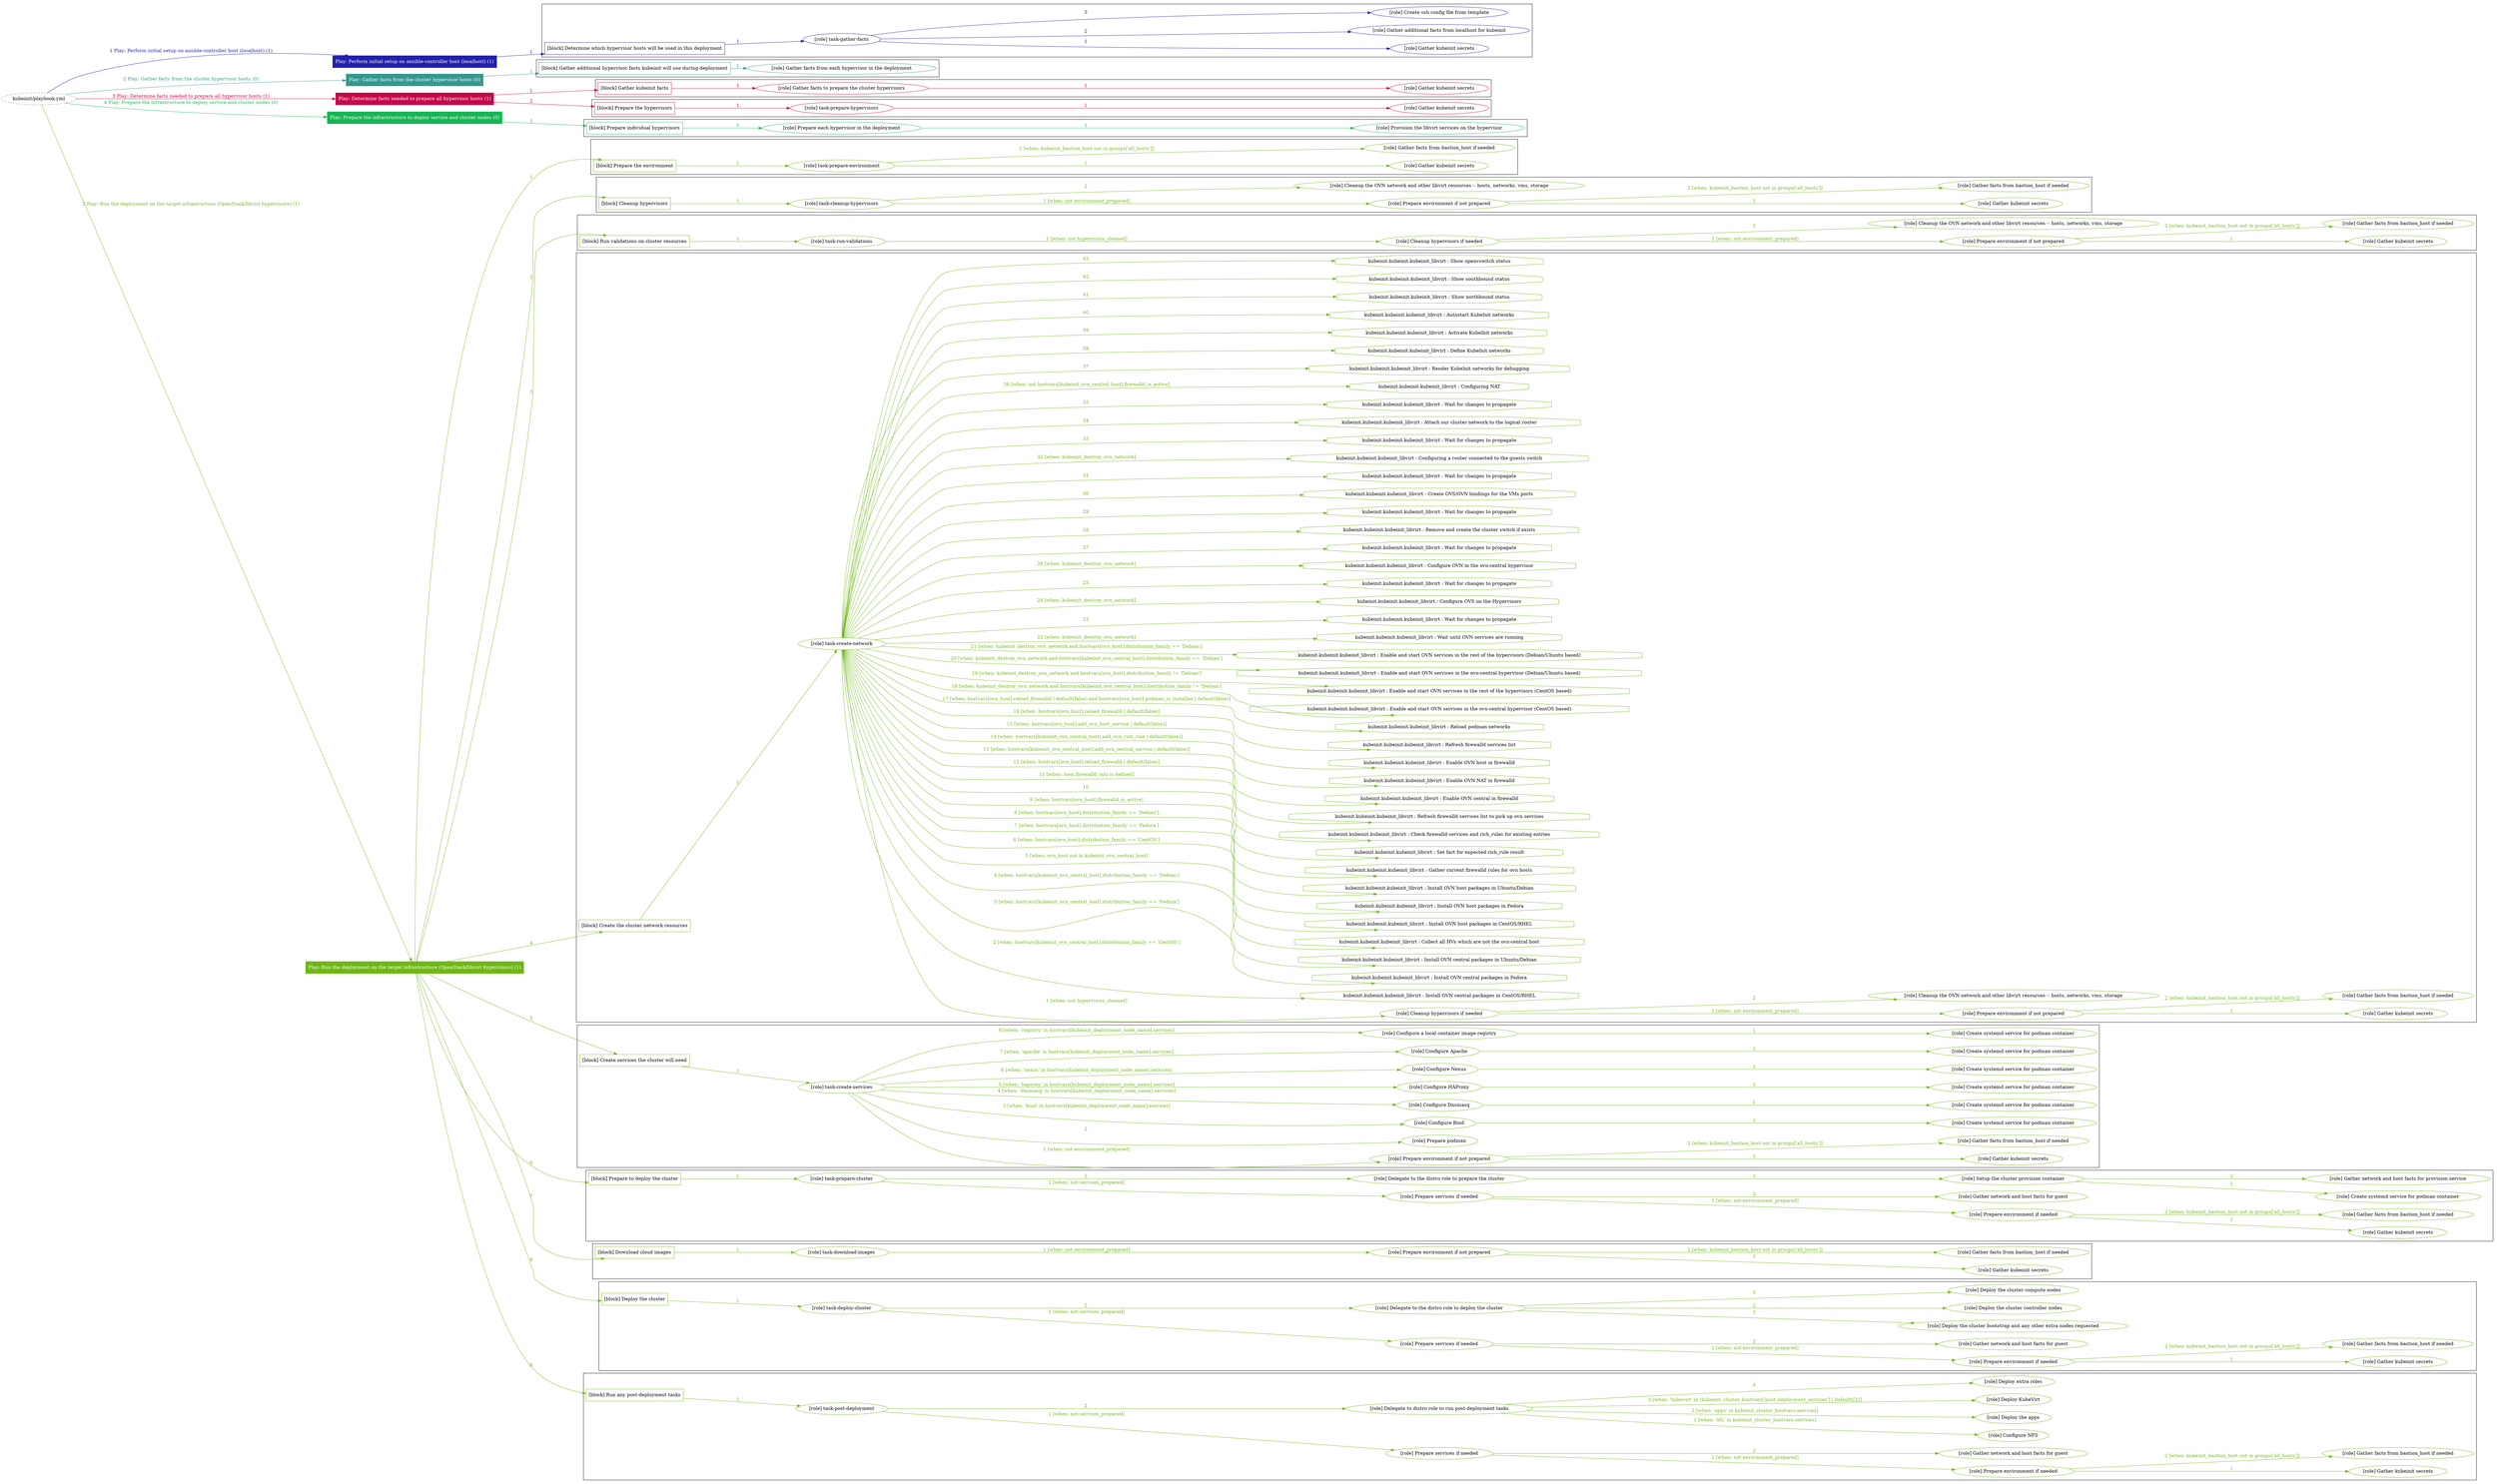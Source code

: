 digraph {
	graph [concentrate=true ordering=in rankdir=LR ratio=fill]
	edge [esep=5 sep=10]
	"kubeinit/playbook.yml" [URL="/home/runner/work/kubeinit/kubeinit/kubeinit/playbook.yml" id=playbook_2d1aec52 style=dotted]
	"kubeinit/playbook.yml" -> play_aaeb9027 [label="1 Play: Perform initial setup on ansible-controller host (localhost) (1)" color="#2020ac" fontcolor="#2020ac" id=edge_play_aaeb9027 labeltooltip="1 Play: Perform initial setup on ansible-controller host (localhost) (1)" tooltip="1 Play: Perform initial setup on ansible-controller host (localhost) (1)"]
	subgraph "Play: Perform initial setup on ansible-controller host (localhost) (1)" {
		play_aaeb9027 [label="Play: Perform initial setup on ansible-controller host (localhost) (1)" URL="/home/runner/work/kubeinit/kubeinit/kubeinit/playbook.yml" color="#2020ac" fontcolor="#ffffff" id=play_aaeb9027 shape=box style=filled tooltip=localhost]
		play_aaeb9027 -> block_aa5426c5 [label=1 color="#2020ac" fontcolor="#2020ac" id=edge_block_aa5426c5 labeltooltip=1 tooltip=1]
		subgraph cluster_block_aa5426c5 {
			block_aa5426c5 [label="[block] Determine which hypervisor hosts will be used in this deployment" URL="/home/runner/work/kubeinit/kubeinit/kubeinit/playbook.yml" color="#2020ac" id=block_aa5426c5 labeltooltip="Determine which hypervisor hosts will be used in this deployment" shape=box tooltip="Determine which hypervisor hosts will be used in this deployment"]
			block_aa5426c5 -> role_65cd2b13 [label="1 " color="#2020ac" fontcolor="#2020ac" id=edge_role_65cd2b13 labeltooltip="1 " tooltip="1 "]
			subgraph "task-gather-facts" {
				role_65cd2b13 [label="[role] task-gather-facts" URL="/home/runner/work/kubeinit/kubeinit/kubeinit/playbook.yml" color="#2020ac" id=role_65cd2b13 tooltip="task-gather-facts"]
				role_65cd2b13 -> role_bbb5f486 [label="1 " color="#2020ac" fontcolor="#2020ac" id=edge_role_bbb5f486 labeltooltip="1 " tooltip="1 "]
				subgraph "Gather kubeinit secrets" {
					role_bbb5f486 [label="[role] Gather kubeinit secrets" URL="/home/runner/.ansible/collections/ansible_collections/kubeinit/kubeinit/roles/kubeinit_prepare/tasks/build_hypervisors_group.yml" color="#2020ac" id=role_bbb5f486 tooltip="Gather kubeinit secrets"]
				}
				role_65cd2b13 -> role_7017edc7 [label="2 " color="#2020ac" fontcolor="#2020ac" id=edge_role_7017edc7 labeltooltip="2 " tooltip="2 "]
				subgraph "Gather additional facts from localhost for kubeinit" {
					role_7017edc7 [label="[role] Gather additional facts from localhost for kubeinit" URL="/home/runner/.ansible/collections/ansible_collections/kubeinit/kubeinit/roles/kubeinit_prepare/tasks/build_hypervisors_group.yml" color="#2020ac" id=role_7017edc7 tooltip="Gather additional facts from localhost for kubeinit"]
				}
				role_65cd2b13 -> role_491d2caa [label="3 " color="#2020ac" fontcolor="#2020ac" id=edge_role_491d2caa labeltooltip="3 " tooltip="3 "]
				subgraph "Create ssh config file from template" {
					role_491d2caa [label="[role] Create ssh config file from template" URL="/home/runner/.ansible/collections/ansible_collections/kubeinit/kubeinit/roles/kubeinit_prepare/tasks/build_hypervisors_group.yml" color="#2020ac" id=role_491d2caa tooltip="Create ssh config file from template"]
				}
			}
		}
	}
	"kubeinit/playbook.yml" -> play_72ba776b [label="2 Play: Gather facts from the cluster hypervisor hosts (0)" color="#34988d" fontcolor="#34988d" id=edge_play_72ba776b labeltooltip="2 Play: Gather facts from the cluster hypervisor hosts (0)" tooltip="2 Play: Gather facts from the cluster hypervisor hosts (0)"]
	subgraph "Play: Gather facts from the cluster hypervisor hosts (0)" {
		play_72ba776b [label="Play: Gather facts from the cluster hypervisor hosts (0)" URL="/home/runner/work/kubeinit/kubeinit/kubeinit/playbook.yml" color="#34988d" fontcolor="#ffffff" id=play_72ba776b shape=box style=filled tooltip="Play: Gather facts from the cluster hypervisor hosts (0)"]
		play_72ba776b -> block_15eb4e51 [label=1 color="#34988d" fontcolor="#34988d" id=edge_block_15eb4e51 labeltooltip=1 tooltip=1]
		subgraph cluster_block_15eb4e51 {
			block_15eb4e51 [label="[block] Gather additional hypervisor facts kubeinit will use during deployment" URL="/home/runner/work/kubeinit/kubeinit/kubeinit/playbook.yml" color="#34988d" id=block_15eb4e51 labeltooltip="Gather additional hypervisor facts kubeinit will use during deployment" shape=box tooltip="Gather additional hypervisor facts kubeinit will use during deployment"]
			block_15eb4e51 -> role_d090359e [label="1 " color="#34988d" fontcolor="#34988d" id=edge_role_d090359e labeltooltip="1 " tooltip="1 "]
			subgraph "Gather facts from each hypervisor in the deployment" {
				role_d090359e [label="[role] Gather facts from each hypervisor in the deployment" URL="/home/runner/work/kubeinit/kubeinit/kubeinit/playbook.yml" color="#34988d" id=role_d090359e tooltip="Gather facts from each hypervisor in the deployment"]
			}
		}
	}
	"kubeinit/playbook.yml" -> play_084f9a94 [label="3 Play: Determine facts needed to prepare all hypervisor hosts (1)" color="#c5074a" fontcolor="#c5074a" id=edge_play_084f9a94 labeltooltip="3 Play: Determine facts needed to prepare all hypervisor hosts (1)" tooltip="3 Play: Determine facts needed to prepare all hypervisor hosts (1)"]
	subgraph "Play: Determine facts needed to prepare all hypervisor hosts (1)" {
		play_084f9a94 [label="Play: Determine facts needed to prepare all hypervisor hosts (1)" URL="/home/runner/work/kubeinit/kubeinit/kubeinit/playbook.yml" color="#c5074a" fontcolor="#ffffff" id=play_084f9a94 shape=box style=filled tooltip=localhost]
		play_084f9a94 -> block_36a6beec [label=1 color="#c5074a" fontcolor="#c5074a" id=edge_block_36a6beec labeltooltip=1 tooltip=1]
		subgraph cluster_block_36a6beec {
			block_36a6beec [label="[block] Gather kubeinit facts" URL="/home/runner/work/kubeinit/kubeinit/kubeinit/playbook.yml" color="#c5074a" id=block_36a6beec labeltooltip="Gather kubeinit facts" shape=box tooltip="Gather kubeinit facts"]
			block_36a6beec -> role_07f1b22b [label="1 " color="#c5074a" fontcolor="#c5074a" id=edge_role_07f1b22b labeltooltip="1 " tooltip="1 "]
			subgraph "Gather facts to prepare the cluster hypervisors" {
				role_07f1b22b [label="[role] Gather facts to prepare the cluster hypervisors" URL="/home/runner/work/kubeinit/kubeinit/kubeinit/playbook.yml" color="#c5074a" id=role_07f1b22b tooltip="Gather facts to prepare the cluster hypervisors"]
				role_07f1b22b -> role_6f287c8c [label="1 " color="#c5074a" fontcolor="#c5074a" id=edge_role_6f287c8c labeltooltip="1 " tooltip="1 "]
				subgraph "Gather kubeinit secrets" {
					role_6f287c8c [label="[role] Gather kubeinit secrets" URL="/home/runner/.ansible/collections/ansible_collections/kubeinit/kubeinit/roles/kubeinit_prepare/tasks/gather_kubeinit_facts.yml" color="#c5074a" id=role_6f287c8c tooltip="Gather kubeinit secrets"]
				}
			}
		}
		play_084f9a94 -> block_b942311c [label=2 color="#c5074a" fontcolor="#c5074a" id=edge_block_b942311c labeltooltip=2 tooltip=2]
		subgraph cluster_block_b942311c {
			block_b942311c [label="[block] Prepare the hypervisors" URL="/home/runner/work/kubeinit/kubeinit/kubeinit/playbook.yml" color="#c5074a" id=block_b942311c labeltooltip="Prepare the hypervisors" shape=box tooltip="Prepare the hypervisors"]
			block_b942311c -> role_b590361d [label="1 " color="#c5074a" fontcolor="#c5074a" id=edge_role_b590361d labeltooltip="1 " tooltip="1 "]
			subgraph "task-prepare-hypervisors" {
				role_b590361d [label="[role] task-prepare-hypervisors" URL="/home/runner/work/kubeinit/kubeinit/kubeinit/playbook.yml" color="#c5074a" id=role_b590361d tooltip="task-prepare-hypervisors"]
				role_b590361d -> role_da16c1aa [label="1 " color="#c5074a" fontcolor="#c5074a" id=edge_role_da16c1aa labeltooltip="1 " tooltip="1 "]
				subgraph "Gather kubeinit secrets" {
					role_da16c1aa [label="[role] Gather kubeinit secrets" URL="/home/runner/.ansible/collections/ansible_collections/kubeinit/kubeinit/roles/kubeinit_prepare/tasks/gather_kubeinit_facts.yml" color="#c5074a" id=role_da16c1aa tooltip="Gather kubeinit secrets"]
				}
			}
		}
	}
	"kubeinit/playbook.yml" -> play_e0658cb2 [label="4 Play: Prepare the infrastructure to deploy service and cluster nodes (0)" color="#16b654" fontcolor="#16b654" id=edge_play_e0658cb2 labeltooltip="4 Play: Prepare the infrastructure to deploy service and cluster nodes (0)" tooltip="4 Play: Prepare the infrastructure to deploy service and cluster nodes (0)"]
	subgraph "Play: Prepare the infrastructure to deploy service and cluster nodes (0)" {
		play_e0658cb2 [label="Play: Prepare the infrastructure to deploy service and cluster nodes (0)" URL="/home/runner/work/kubeinit/kubeinit/kubeinit/playbook.yml" color="#16b654" fontcolor="#ffffff" id=play_e0658cb2 shape=box style=filled tooltip="Play: Prepare the infrastructure to deploy service and cluster nodes (0)"]
		play_e0658cb2 -> block_feba1ae2 [label=1 color="#16b654" fontcolor="#16b654" id=edge_block_feba1ae2 labeltooltip=1 tooltip=1]
		subgraph cluster_block_feba1ae2 {
			block_feba1ae2 [label="[block] Prepare individual hypervisors" URL="/home/runner/work/kubeinit/kubeinit/kubeinit/playbook.yml" color="#16b654" id=block_feba1ae2 labeltooltip="Prepare individual hypervisors" shape=box tooltip="Prepare individual hypervisors"]
			block_feba1ae2 -> role_81e11f78 [label="1 " color="#16b654" fontcolor="#16b654" id=edge_role_81e11f78 labeltooltip="1 " tooltip="1 "]
			subgraph "Prepare each hypervisor in the deployment" {
				role_81e11f78 [label="[role] Prepare each hypervisor in the deployment" URL="/home/runner/work/kubeinit/kubeinit/kubeinit/playbook.yml" color="#16b654" id=role_81e11f78 tooltip="Prepare each hypervisor in the deployment"]
				role_81e11f78 -> role_70bf135b [label="1 " color="#16b654" fontcolor="#16b654" id=edge_role_70bf135b labeltooltip="1 " tooltip="1 "]
				subgraph "Provision the libvirt services on the hypervisor" {
					role_70bf135b [label="[role] Provision the libvirt services on the hypervisor" URL="/home/runner/.ansible/collections/ansible_collections/kubeinit/kubeinit/roles/kubeinit_prepare/tasks/prepare_hypervisor.yml" color="#16b654" id=role_70bf135b tooltip="Provision the libvirt services on the hypervisor"]
				}
			}
		}
	}
	"kubeinit/playbook.yml" -> play_6ad2da2b [label="5 Play: Run the deployment on the target infrastructure (OpenStack/libvirt hypervisors) (1)" color="#6fb715" fontcolor="#6fb715" id=edge_play_6ad2da2b labeltooltip="5 Play: Run the deployment on the target infrastructure (OpenStack/libvirt hypervisors) (1)" tooltip="5 Play: Run the deployment on the target infrastructure (OpenStack/libvirt hypervisors) (1)"]
	subgraph "Play: Run the deployment on the target infrastructure (OpenStack/libvirt hypervisors) (1)" {
		play_6ad2da2b [label="Play: Run the deployment on the target infrastructure (OpenStack/libvirt hypervisors) (1)" URL="/home/runner/work/kubeinit/kubeinit/kubeinit/playbook.yml" color="#6fb715" fontcolor="#ffffff" id=play_6ad2da2b shape=box style=filled tooltip=localhost]
		play_6ad2da2b -> block_f4b2b994 [label=1 color="#6fb715" fontcolor="#6fb715" id=edge_block_f4b2b994 labeltooltip=1 tooltip=1]
		subgraph cluster_block_f4b2b994 {
			block_f4b2b994 [label="[block] Prepare the environment" URL="/home/runner/work/kubeinit/kubeinit/kubeinit/playbook.yml" color="#6fb715" id=block_f4b2b994 labeltooltip="Prepare the environment" shape=box tooltip="Prepare the environment"]
			block_f4b2b994 -> role_49bdf2ff [label="1 " color="#6fb715" fontcolor="#6fb715" id=edge_role_49bdf2ff labeltooltip="1 " tooltip="1 "]
			subgraph "task-prepare-environment" {
				role_49bdf2ff [label="[role] task-prepare-environment" URL="/home/runner/work/kubeinit/kubeinit/kubeinit/playbook.yml" color="#6fb715" id=role_49bdf2ff tooltip="task-prepare-environment"]
				role_49bdf2ff -> role_04db7be6 [label="1 " color="#6fb715" fontcolor="#6fb715" id=edge_role_04db7be6 labeltooltip="1 " tooltip="1 "]
				subgraph "Gather kubeinit secrets" {
					role_04db7be6 [label="[role] Gather kubeinit secrets" URL="/home/runner/.ansible/collections/ansible_collections/kubeinit/kubeinit/roles/kubeinit_prepare/tasks/gather_kubeinit_facts.yml" color="#6fb715" id=role_04db7be6 tooltip="Gather kubeinit secrets"]
				}
				role_49bdf2ff -> role_a6aa2ab6 [label="2 [when: kubeinit_bastion_host not in groups['all_hosts']]" color="#6fb715" fontcolor="#6fb715" id=edge_role_a6aa2ab6 labeltooltip="2 [when: kubeinit_bastion_host not in groups['all_hosts']]" tooltip="2 [when: kubeinit_bastion_host not in groups['all_hosts']]"]
				subgraph "Gather facts from bastion_host if needed" {
					role_a6aa2ab6 [label="[role] Gather facts from bastion_host if needed" URL="/home/runner/.ansible/collections/ansible_collections/kubeinit/kubeinit/roles/kubeinit_prepare/tasks/main.yml" color="#6fb715" id=role_a6aa2ab6 tooltip="Gather facts from bastion_host if needed"]
				}
			}
		}
		play_6ad2da2b -> block_a2539d20 [label=2 color="#6fb715" fontcolor="#6fb715" id=edge_block_a2539d20 labeltooltip=2 tooltip=2]
		subgraph cluster_block_a2539d20 {
			block_a2539d20 [label="[block] Cleanup hypervisors" URL="/home/runner/work/kubeinit/kubeinit/kubeinit/playbook.yml" color="#6fb715" id=block_a2539d20 labeltooltip="Cleanup hypervisors" shape=box tooltip="Cleanup hypervisors"]
			block_a2539d20 -> role_7f97f6a6 [label="1 " color="#6fb715" fontcolor="#6fb715" id=edge_role_7f97f6a6 labeltooltip="1 " tooltip="1 "]
			subgraph "task-cleanup-hypervisors" {
				role_7f97f6a6 [label="[role] task-cleanup-hypervisors" URL="/home/runner/work/kubeinit/kubeinit/kubeinit/playbook.yml" color="#6fb715" id=role_7f97f6a6 tooltip="task-cleanup-hypervisors"]
				role_7f97f6a6 -> role_ca6dd804 [label="1 [when: not environment_prepared]" color="#6fb715" fontcolor="#6fb715" id=edge_role_ca6dd804 labeltooltip="1 [when: not environment_prepared]" tooltip="1 [when: not environment_prepared]"]
				subgraph "Prepare environment if not prepared" {
					role_ca6dd804 [label="[role] Prepare environment if not prepared" URL="/home/runner/.ansible/collections/ansible_collections/kubeinit/kubeinit/roles/kubeinit_libvirt/tasks/cleanup_hypervisors.yml" color="#6fb715" id=role_ca6dd804 tooltip="Prepare environment if not prepared"]
					role_ca6dd804 -> role_9a68cc7d [label="1 " color="#6fb715" fontcolor="#6fb715" id=edge_role_9a68cc7d labeltooltip="1 " tooltip="1 "]
					subgraph "Gather kubeinit secrets" {
						role_9a68cc7d [label="[role] Gather kubeinit secrets" URL="/home/runner/.ansible/collections/ansible_collections/kubeinit/kubeinit/roles/kubeinit_prepare/tasks/gather_kubeinit_facts.yml" color="#6fb715" id=role_9a68cc7d tooltip="Gather kubeinit secrets"]
					}
					role_ca6dd804 -> role_50a1e10f [label="2 [when: kubeinit_bastion_host not in groups['all_hosts']]" color="#6fb715" fontcolor="#6fb715" id=edge_role_50a1e10f labeltooltip="2 [when: kubeinit_bastion_host not in groups['all_hosts']]" tooltip="2 [when: kubeinit_bastion_host not in groups['all_hosts']]"]
					subgraph "Gather facts from bastion_host if needed" {
						role_50a1e10f [label="[role] Gather facts from bastion_host if needed" URL="/home/runner/.ansible/collections/ansible_collections/kubeinit/kubeinit/roles/kubeinit_prepare/tasks/main.yml" color="#6fb715" id=role_50a1e10f tooltip="Gather facts from bastion_host if needed"]
					}
				}
				role_7f97f6a6 -> role_1615f8e4 [label="2 " color="#6fb715" fontcolor="#6fb715" id=edge_role_1615f8e4 labeltooltip="2 " tooltip="2 "]
				subgraph "Cleanup the OVN network and other libvirt resources -- hosts, networks, vms, storage" {
					role_1615f8e4 [label="[role] Cleanup the OVN network and other libvirt resources -- hosts, networks, vms, storage" URL="/home/runner/.ansible/collections/ansible_collections/kubeinit/kubeinit/roles/kubeinit_libvirt/tasks/cleanup_hypervisors.yml" color="#6fb715" id=role_1615f8e4 tooltip="Cleanup the OVN network and other libvirt resources -- hosts, networks, vms, storage"]
				}
			}
		}
		play_6ad2da2b -> block_5760bff7 [label=3 color="#6fb715" fontcolor="#6fb715" id=edge_block_5760bff7 labeltooltip=3 tooltip=3]
		subgraph cluster_block_5760bff7 {
			block_5760bff7 [label="[block] Run validations on cluster resources" URL="/home/runner/work/kubeinit/kubeinit/kubeinit/playbook.yml" color="#6fb715" id=block_5760bff7 labeltooltip="Run validations on cluster resources" shape=box tooltip="Run validations on cluster resources"]
			block_5760bff7 -> role_4c3e1c3b [label="1 " color="#6fb715" fontcolor="#6fb715" id=edge_role_4c3e1c3b labeltooltip="1 " tooltip="1 "]
			subgraph "task-run-validations" {
				role_4c3e1c3b [label="[role] task-run-validations" URL="/home/runner/work/kubeinit/kubeinit/kubeinit/playbook.yml" color="#6fb715" id=role_4c3e1c3b tooltip="task-run-validations"]
				role_4c3e1c3b -> role_6467554e [label="1 [when: not hypervisors_cleaned]" color="#6fb715" fontcolor="#6fb715" id=edge_role_6467554e labeltooltip="1 [when: not hypervisors_cleaned]" tooltip="1 [when: not hypervisors_cleaned]"]
				subgraph "Cleanup hypervisors if needed" {
					role_6467554e [label="[role] Cleanup hypervisors if needed" URL="/home/runner/.ansible/collections/ansible_collections/kubeinit/kubeinit/roles/kubeinit_validations/tasks/main.yml" color="#6fb715" id=role_6467554e tooltip="Cleanup hypervisors if needed"]
					role_6467554e -> role_008e08d2 [label="1 [when: not environment_prepared]" color="#6fb715" fontcolor="#6fb715" id=edge_role_008e08d2 labeltooltip="1 [when: not environment_prepared]" tooltip="1 [when: not environment_prepared]"]
					subgraph "Prepare environment if not prepared" {
						role_008e08d2 [label="[role] Prepare environment if not prepared" URL="/home/runner/.ansible/collections/ansible_collections/kubeinit/kubeinit/roles/kubeinit_libvirt/tasks/cleanup_hypervisors.yml" color="#6fb715" id=role_008e08d2 tooltip="Prepare environment if not prepared"]
						role_008e08d2 -> role_69628ea6 [label="1 " color="#6fb715" fontcolor="#6fb715" id=edge_role_69628ea6 labeltooltip="1 " tooltip="1 "]
						subgraph "Gather kubeinit secrets" {
							role_69628ea6 [label="[role] Gather kubeinit secrets" URL="/home/runner/.ansible/collections/ansible_collections/kubeinit/kubeinit/roles/kubeinit_prepare/tasks/gather_kubeinit_facts.yml" color="#6fb715" id=role_69628ea6 tooltip="Gather kubeinit secrets"]
						}
						role_008e08d2 -> role_63abdfa6 [label="2 [when: kubeinit_bastion_host not in groups['all_hosts']]" color="#6fb715" fontcolor="#6fb715" id=edge_role_63abdfa6 labeltooltip="2 [when: kubeinit_bastion_host not in groups['all_hosts']]" tooltip="2 [when: kubeinit_bastion_host not in groups['all_hosts']]"]
						subgraph "Gather facts from bastion_host if needed" {
							role_63abdfa6 [label="[role] Gather facts from bastion_host if needed" URL="/home/runner/.ansible/collections/ansible_collections/kubeinit/kubeinit/roles/kubeinit_prepare/tasks/main.yml" color="#6fb715" id=role_63abdfa6 tooltip="Gather facts from bastion_host if needed"]
						}
					}
					role_6467554e -> role_2f520a7c [label="2 " color="#6fb715" fontcolor="#6fb715" id=edge_role_2f520a7c labeltooltip="2 " tooltip="2 "]
					subgraph "Cleanup the OVN network and other libvirt resources -- hosts, networks, vms, storage" {
						role_2f520a7c [label="[role] Cleanup the OVN network and other libvirt resources -- hosts, networks, vms, storage" URL="/home/runner/.ansible/collections/ansible_collections/kubeinit/kubeinit/roles/kubeinit_libvirt/tasks/cleanup_hypervisors.yml" color="#6fb715" id=role_2f520a7c tooltip="Cleanup the OVN network and other libvirt resources -- hosts, networks, vms, storage"]
					}
				}
			}
		}
		play_6ad2da2b -> block_05eabcb3 [label=4 color="#6fb715" fontcolor="#6fb715" id=edge_block_05eabcb3 labeltooltip=4 tooltip=4]
		subgraph cluster_block_05eabcb3 {
			block_05eabcb3 [label="[block] Create the cluster network resources" URL="/home/runner/work/kubeinit/kubeinit/kubeinit/playbook.yml" color="#6fb715" id=block_05eabcb3 labeltooltip="Create the cluster network resources" shape=box tooltip="Create the cluster network resources"]
			block_05eabcb3 -> role_8b228bff [label="1 " color="#6fb715" fontcolor="#6fb715" id=edge_role_8b228bff labeltooltip="1 " tooltip="1 "]
			subgraph "task-create-network" {
				role_8b228bff [label="[role] task-create-network" URL="/home/runner/work/kubeinit/kubeinit/kubeinit/playbook.yml" color="#6fb715" id=role_8b228bff tooltip="task-create-network"]
				role_8b228bff -> role_bc1fc9d0 [label="1 [when: not hypervisors_cleaned]" color="#6fb715" fontcolor="#6fb715" id=edge_role_bc1fc9d0 labeltooltip="1 [when: not hypervisors_cleaned]" tooltip="1 [when: not hypervisors_cleaned]"]
				subgraph "Cleanup hypervisors if needed" {
					role_bc1fc9d0 [label="[role] Cleanup hypervisors if needed" URL="/home/runner/.ansible/collections/ansible_collections/kubeinit/kubeinit/roles/kubeinit_libvirt/tasks/create_network.yml" color="#6fb715" id=role_bc1fc9d0 tooltip="Cleanup hypervisors if needed"]
					role_bc1fc9d0 -> role_029b6f7f [label="1 [when: not environment_prepared]" color="#6fb715" fontcolor="#6fb715" id=edge_role_029b6f7f labeltooltip="1 [when: not environment_prepared]" tooltip="1 [when: not environment_prepared]"]
					subgraph "Prepare environment if not prepared" {
						role_029b6f7f [label="[role] Prepare environment if not prepared" URL="/home/runner/.ansible/collections/ansible_collections/kubeinit/kubeinit/roles/kubeinit_libvirt/tasks/cleanup_hypervisors.yml" color="#6fb715" id=role_029b6f7f tooltip="Prepare environment if not prepared"]
						role_029b6f7f -> role_3dccdb76 [label="1 " color="#6fb715" fontcolor="#6fb715" id=edge_role_3dccdb76 labeltooltip="1 " tooltip="1 "]
						subgraph "Gather kubeinit secrets" {
							role_3dccdb76 [label="[role] Gather kubeinit secrets" URL="/home/runner/.ansible/collections/ansible_collections/kubeinit/kubeinit/roles/kubeinit_prepare/tasks/gather_kubeinit_facts.yml" color="#6fb715" id=role_3dccdb76 tooltip="Gather kubeinit secrets"]
						}
						role_029b6f7f -> role_dca05bfc [label="2 [when: kubeinit_bastion_host not in groups['all_hosts']]" color="#6fb715" fontcolor="#6fb715" id=edge_role_dca05bfc labeltooltip="2 [when: kubeinit_bastion_host not in groups['all_hosts']]" tooltip="2 [when: kubeinit_bastion_host not in groups['all_hosts']]"]
						subgraph "Gather facts from bastion_host if needed" {
							role_dca05bfc [label="[role] Gather facts from bastion_host if needed" URL="/home/runner/.ansible/collections/ansible_collections/kubeinit/kubeinit/roles/kubeinit_prepare/tasks/main.yml" color="#6fb715" id=role_dca05bfc tooltip="Gather facts from bastion_host if needed"]
						}
					}
					role_bc1fc9d0 -> role_60f59101 [label="2 " color="#6fb715" fontcolor="#6fb715" id=edge_role_60f59101 labeltooltip="2 " tooltip="2 "]
					subgraph "Cleanup the OVN network and other libvirt resources -- hosts, networks, vms, storage" {
						role_60f59101 [label="[role] Cleanup the OVN network and other libvirt resources -- hosts, networks, vms, storage" URL="/home/runner/.ansible/collections/ansible_collections/kubeinit/kubeinit/roles/kubeinit_libvirt/tasks/cleanup_hypervisors.yml" color="#6fb715" id=role_60f59101 tooltip="Cleanup the OVN network and other libvirt resources -- hosts, networks, vms, storage"]
					}
				}
				task_f5f1f64b [label="kubeinit.kubeinit.kubeinit_libvirt : Install OVN central packages in CentOS/RHEL" URL="/home/runner/.ansible/collections/ansible_collections/kubeinit/kubeinit/roles/kubeinit_libvirt/tasks/create_network.yml" color="#6fb715" id=task_f5f1f64b shape=octagon tooltip="kubeinit.kubeinit.kubeinit_libvirt : Install OVN central packages in CentOS/RHEL"]
				role_8b228bff -> task_f5f1f64b [label="2 [when: hostvars[kubeinit_ovn_central_host].distribution_family == 'CentOS']" color="#6fb715" fontcolor="#6fb715" id=edge_task_f5f1f64b labeltooltip="2 [when: hostvars[kubeinit_ovn_central_host].distribution_family == 'CentOS']" tooltip="2 [when: hostvars[kubeinit_ovn_central_host].distribution_family == 'CentOS']"]
				task_50416cac [label="kubeinit.kubeinit.kubeinit_libvirt : Install OVN central packages in Fedora" URL="/home/runner/.ansible/collections/ansible_collections/kubeinit/kubeinit/roles/kubeinit_libvirt/tasks/create_network.yml" color="#6fb715" id=task_50416cac shape=octagon tooltip="kubeinit.kubeinit.kubeinit_libvirt : Install OVN central packages in Fedora"]
				role_8b228bff -> task_50416cac [label="3 [when: hostvars[kubeinit_ovn_central_host].distribution_family == 'Fedora']" color="#6fb715" fontcolor="#6fb715" id=edge_task_50416cac labeltooltip="3 [when: hostvars[kubeinit_ovn_central_host].distribution_family == 'Fedora']" tooltip="3 [when: hostvars[kubeinit_ovn_central_host].distribution_family == 'Fedora']"]
				task_09b84547 [label="kubeinit.kubeinit.kubeinit_libvirt : Install OVN central packages in Ubuntu/Debian" URL="/home/runner/.ansible/collections/ansible_collections/kubeinit/kubeinit/roles/kubeinit_libvirt/tasks/create_network.yml" color="#6fb715" id=task_09b84547 shape=octagon tooltip="kubeinit.kubeinit.kubeinit_libvirt : Install OVN central packages in Ubuntu/Debian"]
				role_8b228bff -> task_09b84547 [label="4 [when: hostvars[kubeinit_ovn_central_host].distribution_family == 'Debian']" color="#6fb715" fontcolor="#6fb715" id=edge_task_09b84547 labeltooltip="4 [when: hostvars[kubeinit_ovn_central_host].distribution_family == 'Debian']" tooltip="4 [when: hostvars[kubeinit_ovn_central_host].distribution_family == 'Debian']"]
				task_02566df8 [label="kubeinit.kubeinit.kubeinit_libvirt : Collect all HVs which are not the ovn-central host" URL="/home/runner/.ansible/collections/ansible_collections/kubeinit/kubeinit/roles/kubeinit_libvirt/tasks/create_network.yml" color="#6fb715" id=task_02566df8 shape=octagon tooltip="kubeinit.kubeinit.kubeinit_libvirt : Collect all HVs which are not the ovn-central host"]
				role_8b228bff -> task_02566df8 [label="5 [when: ovn_host not in kubeinit_ovn_central_host]" color="#6fb715" fontcolor="#6fb715" id=edge_task_02566df8 labeltooltip="5 [when: ovn_host not in kubeinit_ovn_central_host]" tooltip="5 [when: ovn_host not in kubeinit_ovn_central_host]"]
				task_e1210291 [label="kubeinit.kubeinit.kubeinit_libvirt : Install OVN host packages in CentOS/RHEL" URL="/home/runner/.ansible/collections/ansible_collections/kubeinit/kubeinit/roles/kubeinit_libvirt/tasks/create_network.yml" color="#6fb715" id=task_e1210291 shape=octagon tooltip="kubeinit.kubeinit.kubeinit_libvirt : Install OVN host packages in CentOS/RHEL"]
				role_8b228bff -> task_e1210291 [label="6 [when: hostvars[ovn_host].distribution_family == 'CentOS']" color="#6fb715" fontcolor="#6fb715" id=edge_task_e1210291 labeltooltip="6 [when: hostvars[ovn_host].distribution_family == 'CentOS']" tooltip="6 [when: hostvars[ovn_host].distribution_family == 'CentOS']"]
				task_425925d2 [label="kubeinit.kubeinit.kubeinit_libvirt : Install OVN host packages in Fedora" URL="/home/runner/.ansible/collections/ansible_collections/kubeinit/kubeinit/roles/kubeinit_libvirt/tasks/create_network.yml" color="#6fb715" id=task_425925d2 shape=octagon tooltip="kubeinit.kubeinit.kubeinit_libvirt : Install OVN host packages in Fedora"]
				role_8b228bff -> task_425925d2 [label="7 [when: hostvars[ovn_host].distribution_family == 'Fedora']" color="#6fb715" fontcolor="#6fb715" id=edge_task_425925d2 labeltooltip="7 [when: hostvars[ovn_host].distribution_family == 'Fedora']" tooltip="7 [when: hostvars[ovn_host].distribution_family == 'Fedora']"]
				task_8c0c2384 [label="kubeinit.kubeinit.kubeinit_libvirt : Install OVN host packages in Ubuntu/Debian" URL="/home/runner/.ansible/collections/ansible_collections/kubeinit/kubeinit/roles/kubeinit_libvirt/tasks/create_network.yml" color="#6fb715" id=task_8c0c2384 shape=octagon tooltip="kubeinit.kubeinit.kubeinit_libvirt : Install OVN host packages in Ubuntu/Debian"]
				role_8b228bff -> task_8c0c2384 [label="8 [when: hostvars[ovn_host].distribution_family == 'Debian']" color="#6fb715" fontcolor="#6fb715" id=edge_task_8c0c2384 labeltooltip="8 [when: hostvars[ovn_host].distribution_family == 'Debian']" tooltip="8 [when: hostvars[ovn_host].distribution_family == 'Debian']"]
				task_cb09f235 [label="kubeinit.kubeinit.kubeinit_libvirt : Gather current firewalld rules for ovn hosts" URL="/home/runner/.ansible/collections/ansible_collections/kubeinit/kubeinit/roles/kubeinit_libvirt/tasks/create_network.yml" color="#6fb715" id=task_cb09f235 shape=octagon tooltip="kubeinit.kubeinit.kubeinit_libvirt : Gather current firewalld rules for ovn hosts"]
				role_8b228bff -> task_cb09f235 [label="9 [when: hostvars[ovn_host].firewalld_is_active]" color="#6fb715" fontcolor="#6fb715" id=edge_task_cb09f235 labeltooltip="9 [when: hostvars[ovn_host].firewalld_is_active]" tooltip="9 [when: hostvars[ovn_host].firewalld_is_active]"]
				task_8929000a [label="kubeinit.kubeinit.kubeinit_libvirt : Set fact for expected rich_rule result" URL="/home/runner/.ansible/collections/ansible_collections/kubeinit/kubeinit/roles/kubeinit_libvirt/tasks/create_network.yml" color="#6fb715" id=task_8929000a shape=octagon tooltip="kubeinit.kubeinit.kubeinit_libvirt : Set fact for expected rich_rule result"]
				role_8b228bff -> task_8929000a [label="10 " color="#6fb715" fontcolor="#6fb715" id=edge_task_8929000a labeltooltip="10 " tooltip="10 "]
				task_beeecadd [label="kubeinit.kubeinit.kubeinit_libvirt : Check firewalld services and rich_rules for existing entries" URL="/home/runner/.ansible/collections/ansible_collections/kubeinit/kubeinit/roles/kubeinit_libvirt/tasks/create_network.yml" color="#6fb715" id=task_beeecadd shape=octagon tooltip="kubeinit.kubeinit.kubeinit_libvirt : Check firewalld services and rich_rules for existing entries"]
				role_8b228bff -> task_beeecadd [label="11 [when: item.firewalld_info is defined]" color="#6fb715" fontcolor="#6fb715" id=edge_task_beeecadd labeltooltip="11 [when: item.firewalld_info is defined]" tooltip="11 [when: item.firewalld_info is defined]"]
				task_e281d0de [label="kubeinit.kubeinit.kubeinit_libvirt : Refresh firewalld services list to pick up ovn services" URL="/home/runner/.ansible/collections/ansible_collections/kubeinit/kubeinit/roles/kubeinit_libvirt/tasks/create_network.yml" color="#6fb715" id=task_e281d0de shape=octagon tooltip="kubeinit.kubeinit.kubeinit_libvirt : Refresh firewalld services list to pick up ovn services"]
				role_8b228bff -> task_e281d0de [label="12 [when: hostvars[ovn_host].reload_firewalld | default(false)]" color="#6fb715" fontcolor="#6fb715" id=edge_task_e281d0de labeltooltip="12 [when: hostvars[ovn_host].reload_firewalld | default(false)]" tooltip="12 [when: hostvars[ovn_host].reload_firewalld | default(false)]"]
				task_b9eff53c [label="kubeinit.kubeinit.kubeinit_libvirt : Enable OVN central in firewalld" URL="/home/runner/.ansible/collections/ansible_collections/kubeinit/kubeinit/roles/kubeinit_libvirt/tasks/create_network.yml" color="#6fb715" id=task_b9eff53c shape=octagon tooltip="kubeinit.kubeinit.kubeinit_libvirt : Enable OVN central in firewalld"]
				role_8b228bff -> task_b9eff53c [label="13 [when: hostvars[kubeinit_ovn_central_host].add_ovn_central_service | default(false)]" color="#6fb715" fontcolor="#6fb715" id=edge_task_b9eff53c labeltooltip="13 [when: hostvars[kubeinit_ovn_central_host].add_ovn_central_service | default(false)]" tooltip="13 [when: hostvars[kubeinit_ovn_central_host].add_ovn_central_service | default(false)]"]
				task_5f684a53 [label="kubeinit.kubeinit.kubeinit_libvirt : Enable OVN NAT in firewalld" URL="/home/runner/.ansible/collections/ansible_collections/kubeinit/kubeinit/roles/kubeinit_libvirt/tasks/create_network.yml" color="#6fb715" id=task_5f684a53 shape=octagon tooltip="kubeinit.kubeinit.kubeinit_libvirt : Enable OVN NAT in firewalld"]
				role_8b228bff -> task_5f684a53 [label="14 [when: hostvars[kubeinit_ovn_central_host].add_ovn_rich_rule | default(false)]" color="#6fb715" fontcolor="#6fb715" id=edge_task_5f684a53 labeltooltip="14 [when: hostvars[kubeinit_ovn_central_host].add_ovn_rich_rule | default(false)]" tooltip="14 [when: hostvars[kubeinit_ovn_central_host].add_ovn_rich_rule | default(false)]"]
				task_217e9dfc [label="kubeinit.kubeinit.kubeinit_libvirt : Enable OVN host in firewalld" URL="/home/runner/.ansible/collections/ansible_collections/kubeinit/kubeinit/roles/kubeinit_libvirt/tasks/create_network.yml" color="#6fb715" id=task_217e9dfc shape=octagon tooltip="kubeinit.kubeinit.kubeinit_libvirt : Enable OVN host in firewalld"]
				role_8b228bff -> task_217e9dfc [label="15 [when: hostvars[ovn_host].add_ovn_host_service | default(false)]" color="#6fb715" fontcolor="#6fb715" id=edge_task_217e9dfc labeltooltip="15 [when: hostvars[ovn_host].add_ovn_host_service | default(false)]" tooltip="15 [when: hostvars[ovn_host].add_ovn_host_service | default(false)]"]
				task_41f74469 [label="kubeinit.kubeinit.kubeinit_libvirt : Refresh firewalld services list" URL="/home/runner/.ansible/collections/ansible_collections/kubeinit/kubeinit/roles/kubeinit_libvirt/tasks/create_network.yml" color="#6fb715" id=task_41f74469 shape=octagon tooltip="kubeinit.kubeinit.kubeinit_libvirt : Refresh firewalld services list"]
				role_8b228bff -> task_41f74469 [label="16 [when: hostvars[ovn_host].reload_firewalld | default(false)]" color="#6fb715" fontcolor="#6fb715" id=edge_task_41f74469 labeltooltip="16 [when: hostvars[ovn_host].reload_firewalld | default(false)]" tooltip="16 [when: hostvars[ovn_host].reload_firewalld | default(false)]"]
				task_372b7182 [label="kubeinit.kubeinit.kubeinit_libvirt : Reload podman networks" URL="/home/runner/.ansible/collections/ansible_collections/kubeinit/kubeinit/roles/kubeinit_libvirt/tasks/create_network.yml" color="#6fb715" id=task_372b7182 shape=octagon tooltip="kubeinit.kubeinit.kubeinit_libvirt : Reload podman networks"]
				role_8b228bff -> task_372b7182 [label="17 [when: hostvars[ovn_host].reload_firewalld | default(false) and hostvars[ovn_host].podman_is_installed | default(false)]" color="#6fb715" fontcolor="#6fb715" id=edge_task_372b7182 labeltooltip="17 [when: hostvars[ovn_host].reload_firewalld | default(false) and hostvars[ovn_host].podman_is_installed | default(false)]" tooltip="17 [when: hostvars[ovn_host].reload_firewalld | default(false) and hostvars[ovn_host].podman_is_installed | default(false)]"]
				task_c7b3d6b1 [label="kubeinit.kubeinit.kubeinit_libvirt : Enable and start OVN services in the ovn-central hypervisor (CentOS based)" URL="/home/runner/.ansible/collections/ansible_collections/kubeinit/kubeinit/roles/kubeinit_libvirt/tasks/create_network.yml" color="#6fb715" id=task_c7b3d6b1 shape=octagon tooltip="kubeinit.kubeinit.kubeinit_libvirt : Enable and start OVN services in the ovn-central hypervisor (CentOS based)"]
				role_8b228bff -> task_c7b3d6b1 [label="18 [when: kubeinit_destroy_ovn_network and hostvars[kubeinit_ovn_central_host].distribution_family != 'Debian']" color="#6fb715" fontcolor="#6fb715" id=edge_task_c7b3d6b1 labeltooltip="18 [when: kubeinit_destroy_ovn_network and hostvars[kubeinit_ovn_central_host].distribution_family != 'Debian']" tooltip="18 [when: kubeinit_destroy_ovn_network and hostvars[kubeinit_ovn_central_host].distribution_family != 'Debian']"]
				task_c6819336 [label="kubeinit.kubeinit.kubeinit_libvirt : Enable and start OVN services in the rest of the hypervisors (CentOS based)" URL="/home/runner/.ansible/collections/ansible_collections/kubeinit/kubeinit/roles/kubeinit_libvirt/tasks/create_network.yml" color="#6fb715" id=task_c6819336 shape=octagon tooltip="kubeinit.kubeinit.kubeinit_libvirt : Enable and start OVN services in the rest of the hypervisors (CentOS based)"]
				role_8b228bff -> task_c6819336 [label="19 [when: kubeinit_destroy_ovn_network and hostvars[ovn_host].distribution_family != 'Debian']" color="#6fb715" fontcolor="#6fb715" id=edge_task_c6819336 labeltooltip="19 [when: kubeinit_destroy_ovn_network and hostvars[ovn_host].distribution_family != 'Debian']" tooltip="19 [when: kubeinit_destroy_ovn_network and hostvars[ovn_host].distribution_family != 'Debian']"]
				task_c01c079f [label="kubeinit.kubeinit.kubeinit_libvirt : Enable and start OVN services in the ovn-central hypervisor (Debian/Ubuntu based)" URL="/home/runner/.ansible/collections/ansible_collections/kubeinit/kubeinit/roles/kubeinit_libvirt/tasks/create_network.yml" color="#6fb715" id=task_c01c079f shape=octagon tooltip="kubeinit.kubeinit.kubeinit_libvirt : Enable and start OVN services in the ovn-central hypervisor (Debian/Ubuntu based)"]
				role_8b228bff -> task_c01c079f [label="20 [when: kubeinit_destroy_ovn_network and hostvars[kubeinit_ovn_central_host].distribution_family == 'Debian']" color="#6fb715" fontcolor="#6fb715" id=edge_task_c01c079f labeltooltip="20 [when: kubeinit_destroy_ovn_network and hostvars[kubeinit_ovn_central_host].distribution_family == 'Debian']" tooltip="20 [when: kubeinit_destroy_ovn_network and hostvars[kubeinit_ovn_central_host].distribution_family == 'Debian']"]
				task_7ca4dfd1 [label="kubeinit.kubeinit.kubeinit_libvirt : Enable and start OVN services in the rest of the hypervisors (Debian/Ubuntu based)" URL="/home/runner/.ansible/collections/ansible_collections/kubeinit/kubeinit/roles/kubeinit_libvirt/tasks/create_network.yml" color="#6fb715" id=task_7ca4dfd1 shape=octagon tooltip="kubeinit.kubeinit.kubeinit_libvirt : Enable and start OVN services in the rest of the hypervisors (Debian/Ubuntu based)"]
				role_8b228bff -> task_7ca4dfd1 [label="21 [when: kubeinit_destroy_ovn_network and hostvars[ovn_host].distribution_family == 'Debian']" color="#6fb715" fontcolor="#6fb715" id=edge_task_7ca4dfd1 labeltooltip="21 [when: kubeinit_destroy_ovn_network and hostvars[ovn_host].distribution_family == 'Debian']" tooltip="21 [when: kubeinit_destroy_ovn_network and hostvars[ovn_host].distribution_family == 'Debian']"]
				task_a56a2610 [label="kubeinit.kubeinit.kubeinit_libvirt : Wait until OVN services are running" URL="/home/runner/.ansible/collections/ansible_collections/kubeinit/kubeinit/roles/kubeinit_libvirt/tasks/create_network.yml" color="#6fb715" id=task_a56a2610 shape=octagon tooltip="kubeinit.kubeinit.kubeinit_libvirt : Wait until OVN services are running"]
				role_8b228bff -> task_a56a2610 [label="22 [when: kubeinit_destroy_ovn_network]" color="#6fb715" fontcolor="#6fb715" id=edge_task_a56a2610 labeltooltip="22 [when: kubeinit_destroy_ovn_network]" tooltip="22 [when: kubeinit_destroy_ovn_network]"]
				task_4524da49 [label="kubeinit.kubeinit.kubeinit_libvirt : Wait for changes to propagate" URL="/home/runner/.ansible/collections/ansible_collections/kubeinit/kubeinit/roles/kubeinit_libvirt/tasks/create_network.yml" color="#6fb715" id=task_4524da49 shape=octagon tooltip="kubeinit.kubeinit.kubeinit_libvirt : Wait for changes to propagate"]
				role_8b228bff -> task_4524da49 [label="23 " color="#6fb715" fontcolor="#6fb715" id=edge_task_4524da49 labeltooltip="23 " tooltip="23 "]
				task_fd3e6ddd [label="kubeinit.kubeinit.kubeinit_libvirt : Configure OVS on the Hypervisors" URL="/home/runner/.ansible/collections/ansible_collections/kubeinit/kubeinit/roles/kubeinit_libvirt/tasks/create_network.yml" color="#6fb715" id=task_fd3e6ddd shape=octagon tooltip="kubeinit.kubeinit.kubeinit_libvirt : Configure OVS on the Hypervisors"]
				role_8b228bff -> task_fd3e6ddd [label="24 [when: kubeinit_destroy_ovn_network]" color="#6fb715" fontcolor="#6fb715" id=edge_task_fd3e6ddd labeltooltip="24 [when: kubeinit_destroy_ovn_network]" tooltip="24 [when: kubeinit_destroy_ovn_network]"]
				task_60558bce [label="kubeinit.kubeinit.kubeinit_libvirt : Wait for changes to propagate" URL="/home/runner/.ansible/collections/ansible_collections/kubeinit/kubeinit/roles/kubeinit_libvirt/tasks/create_network.yml" color="#6fb715" id=task_60558bce shape=octagon tooltip="kubeinit.kubeinit.kubeinit_libvirt : Wait for changes to propagate"]
				role_8b228bff -> task_60558bce [label="25 " color="#6fb715" fontcolor="#6fb715" id=edge_task_60558bce labeltooltip="25 " tooltip="25 "]
				task_96729037 [label="kubeinit.kubeinit.kubeinit_libvirt : Configure OVN in the ovn-central hypervisor" URL="/home/runner/.ansible/collections/ansible_collections/kubeinit/kubeinit/roles/kubeinit_libvirt/tasks/create_network.yml" color="#6fb715" id=task_96729037 shape=octagon tooltip="kubeinit.kubeinit.kubeinit_libvirt : Configure OVN in the ovn-central hypervisor"]
				role_8b228bff -> task_96729037 [label="26 [when: kubeinit_destroy_ovn_network]" color="#6fb715" fontcolor="#6fb715" id=edge_task_96729037 labeltooltip="26 [when: kubeinit_destroy_ovn_network]" tooltip="26 [when: kubeinit_destroy_ovn_network]"]
				task_2ad6bee1 [label="kubeinit.kubeinit.kubeinit_libvirt : Wait for changes to propagate" URL="/home/runner/.ansible/collections/ansible_collections/kubeinit/kubeinit/roles/kubeinit_libvirt/tasks/create_network.yml" color="#6fb715" id=task_2ad6bee1 shape=octagon tooltip="kubeinit.kubeinit.kubeinit_libvirt : Wait for changes to propagate"]
				role_8b228bff -> task_2ad6bee1 [label="27 " color="#6fb715" fontcolor="#6fb715" id=edge_task_2ad6bee1 labeltooltip="27 " tooltip="27 "]
				task_d6e11ef3 [label="kubeinit.kubeinit.kubeinit_libvirt : Remove and create the cluster switch if exists" URL="/home/runner/.ansible/collections/ansible_collections/kubeinit/kubeinit/roles/kubeinit_libvirt/tasks/create_network.yml" color="#6fb715" id=task_d6e11ef3 shape=octagon tooltip="kubeinit.kubeinit.kubeinit_libvirt : Remove and create the cluster switch if exists"]
				role_8b228bff -> task_d6e11ef3 [label="28 " color="#6fb715" fontcolor="#6fb715" id=edge_task_d6e11ef3 labeltooltip="28 " tooltip="28 "]
				task_324224be [label="kubeinit.kubeinit.kubeinit_libvirt : Wait for changes to propagate" URL="/home/runner/.ansible/collections/ansible_collections/kubeinit/kubeinit/roles/kubeinit_libvirt/tasks/create_network.yml" color="#6fb715" id=task_324224be shape=octagon tooltip="kubeinit.kubeinit.kubeinit_libvirt : Wait for changes to propagate"]
				role_8b228bff -> task_324224be [label="29 " color="#6fb715" fontcolor="#6fb715" id=edge_task_324224be labeltooltip="29 " tooltip="29 "]
				task_8d334100 [label="kubeinit.kubeinit.kubeinit_libvirt : Create OVS/OVN bindings for the VMs ports" URL="/home/runner/.ansible/collections/ansible_collections/kubeinit/kubeinit/roles/kubeinit_libvirt/tasks/create_network.yml" color="#6fb715" id=task_8d334100 shape=octagon tooltip="kubeinit.kubeinit.kubeinit_libvirt : Create OVS/OVN bindings for the VMs ports"]
				role_8b228bff -> task_8d334100 [label="30 " color="#6fb715" fontcolor="#6fb715" id=edge_task_8d334100 labeltooltip="30 " tooltip="30 "]
				task_84391206 [label="kubeinit.kubeinit.kubeinit_libvirt : Wait for changes to propagate" URL="/home/runner/.ansible/collections/ansible_collections/kubeinit/kubeinit/roles/kubeinit_libvirt/tasks/create_network.yml" color="#6fb715" id=task_84391206 shape=octagon tooltip="kubeinit.kubeinit.kubeinit_libvirt : Wait for changes to propagate"]
				role_8b228bff -> task_84391206 [label="31 " color="#6fb715" fontcolor="#6fb715" id=edge_task_84391206 labeltooltip="31 " tooltip="31 "]
				task_1326c1ed [label="kubeinit.kubeinit.kubeinit_libvirt : Configuring a router connected to the guests switch" URL="/home/runner/.ansible/collections/ansible_collections/kubeinit/kubeinit/roles/kubeinit_libvirt/tasks/create_network.yml" color="#6fb715" id=task_1326c1ed shape=octagon tooltip="kubeinit.kubeinit.kubeinit_libvirt : Configuring a router connected to the guests switch"]
				role_8b228bff -> task_1326c1ed [label="32 [when: kubeinit_destroy_ovn_network]" color="#6fb715" fontcolor="#6fb715" id=edge_task_1326c1ed labeltooltip="32 [when: kubeinit_destroy_ovn_network]" tooltip="32 [when: kubeinit_destroy_ovn_network]"]
				task_70582b4b [label="kubeinit.kubeinit.kubeinit_libvirt : Wait for changes to propagate" URL="/home/runner/.ansible/collections/ansible_collections/kubeinit/kubeinit/roles/kubeinit_libvirt/tasks/create_network.yml" color="#6fb715" id=task_70582b4b shape=octagon tooltip="kubeinit.kubeinit.kubeinit_libvirt : Wait for changes to propagate"]
				role_8b228bff -> task_70582b4b [label="33 " color="#6fb715" fontcolor="#6fb715" id=edge_task_70582b4b labeltooltip="33 " tooltip="33 "]
				task_809520e3 [label="kubeinit.kubeinit.kubeinit_libvirt : Attach our cluster network to the logical router" URL="/home/runner/.ansible/collections/ansible_collections/kubeinit/kubeinit/roles/kubeinit_libvirt/tasks/create_network.yml" color="#6fb715" id=task_809520e3 shape=octagon tooltip="kubeinit.kubeinit.kubeinit_libvirt : Attach our cluster network to the logical router"]
				role_8b228bff -> task_809520e3 [label="34 " color="#6fb715" fontcolor="#6fb715" id=edge_task_809520e3 labeltooltip="34 " tooltip="34 "]
				task_33e9ea72 [label="kubeinit.kubeinit.kubeinit_libvirt : Wait for changes to propagate" URL="/home/runner/.ansible/collections/ansible_collections/kubeinit/kubeinit/roles/kubeinit_libvirt/tasks/create_network.yml" color="#6fb715" id=task_33e9ea72 shape=octagon tooltip="kubeinit.kubeinit.kubeinit_libvirt : Wait for changes to propagate"]
				role_8b228bff -> task_33e9ea72 [label="35 " color="#6fb715" fontcolor="#6fb715" id=edge_task_33e9ea72 labeltooltip="35 " tooltip="35 "]
				task_2091fcd2 [label="kubeinit.kubeinit.kubeinit_libvirt : Configuring NAT" URL="/home/runner/.ansible/collections/ansible_collections/kubeinit/kubeinit/roles/kubeinit_libvirt/tasks/create_network.yml" color="#6fb715" id=task_2091fcd2 shape=octagon tooltip="kubeinit.kubeinit.kubeinit_libvirt : Configuring NAT"]
				role_8b228bff -> task_2091fcd2 [label="36 [when: not hostvars[kubeinit_ovn_central_host].firewalld_is_active]" color="#6fb715" fontcolor="#6fb715" id=edge_task_2091fcd2 labeltooltip="36 [when: not hostvars[kubeinit_ovn_central_host].firewalld_is_active]" tooltip="36 [when: not hostvars[kubeinit_ovn_central_host].firewalld_is_active]"]
				task_bd085c58 [label="kubeinit.kubeinit.kubeinit_libvirt : Render KubeInit networks for debugging" URL="/home/runner/.ansible/collections/ansible_collections/kubeinit/kubeinit/roles/kubeinit_libvirt/tasks/create_network.yml" color="#6fb715" id=task_bd085c58 shape=octagon tooltip="kubeinit.kubeinit.kubeinit_libvirt : Render KubeInit networks for debugging"]
				role_8b228bff -> task_bd085c58 [label="37 " color="#6fb715" fontcolor="#6fb715" id=edge_task_bd085c58 labeltooltip="37 " tooltip="37 "]
				task_5e1e54ea [label="kubeinit.kubeinit.kubeinit_libvirt : Define KubeInit networks" URL="/home/runner/.ansible/collections/ansible_collections/kubeinit/kubeinit/roles/kubeinit_libvirt/tasks/create_network.yml" color="#6fb715" id=task_5e1e54ea shape=octagon tooltip="kubeinit.kubeinit.kubeinit_libvirt : Define KubeInit networks"]
				role_8b228bff -> task_5e1e54ea [label="38 " color="#6fb715" fontcolor="#6fb715" id=edge_task_5e1e54ea labeltooltip="38 " tooltip="38 "]
				task_d0f65495 [label="kubeinit.kubeinit.kubeinit_libvirt : Activate KubeInit networks" URL="/home/runner/.ansible/collections/ansible_collections/kubeinit/kubeinit/roles/kubeinit_libvirt/tasks/create_network.yml" color="#6fb715" id=task_d0f65495 shape=octagon tooltip="kubeinit.kubeinit.kubeinit_libvirt : Activate KubeInit networks"]
				role_8b228bff -> task_d0f65495 [label="39 " color="#6fb715" fontcolor="#6fb715" id=edge_task_d0f65495 labeltooltip="39 " tooltip="39 "]
				task_1041e9ae [label="kubeinit.kubeinit.kubeinit_libvirt : Autostart KubeInit networks" URL="/home/runner/.ansible/collections/ansible_collections/kubeinit/kubeinit/roles/kubeinit_libvirt/tasks/create_network.yml" color="#6fb715" id=task_1041e9ae shape=octagon tooltip="kubeinit.kubeinit.kubeinit_libvirt : Autostart KubeInit networks"]
				role_8b228bff -> task_1041e9ae [label="40 " color="#6fb715" fontcolor="#6fb715" id=edge_task_1041e9ae labeltooltip="40 " tooltip="40 "]
				task_950c98a6 [label="kubeinit.kubeinit.kubeinit_libvirt : Show northbound status" URL="/home/runner/.ansible/collections/ansible_collections/kubeinit/kubeinit/roles/kubeinit_libvirt/tasks/create_network.yml" color="#6fb715" id=task_950c98a6 shape=octagon tooltip="kubeinit.kubeinit.kubeinit_libvirt : Show northbound status"]
				role_8b228bff -> task_950c98a6 [label="41 " color="#6fb715" fontcolor="#6fb715" id=edge_task_950c98a6 labeltooltip="41 " tooltip="41 "]
				task_e6c68fa0 [label="kubeinit.kubeinit.kubeinit_libvirt : Show southbound status" URL="/home/runner/.ansible/collections/ansible_collections/kubeinit/kubeinit/roles/kubeinit_libvirt/tasks/create_network.yml" color="#6fb715" id=task_e6c68fa0 shape=octagon tooltip="kubeinit.kubeinit.kubeinit_libvirt : Show southbound status"]
				role_8b228bff -> task_e6c68fa0 [label="42 " color="#6fb715" fontcolor="#6fb715" id=edge_task_e6c68fa0 labeltooltip="42 " tooltip="42 "]
				task_3945306e [label="kubeinit.kubeinit.kubeinit_libvirt : Show openvswitch status" URL="/home/runner/.ansible/collections/ansible_collections/kubeinit/kubeinit/roles/kubeinit_libvirt/tasks/create_network.yml" color="#6fb715" id=task_3945306e shape=octagon tooltip="kubeinit.kubeinit.kubeinit_libvirt : Show openvswitch status"]
				role_8b228bff -> task_3945306e [label="43 " color="#6fb715" fontcolor="#6fb715" id=edge_task_3945306e labeltooltip="43 " tooltip="43 "]
			}
		}
		play_6ad2da2b -> block_b7b39812 [label=5 color="#6fb715" fontcolor="#6fb715" id=edge_block_b7b39812 labeltooltip=5 tooltip=5]
		subgraph cluster_block_b7b39812 {
			block_b7b39812 [label="[block] Create services the cluster will need" URL="/home/runner/work/kubeinit/kubeinit/kubeinit/playbook.yml" color="#6fb715" id=block_b7b39812 labeltooltip="Create services the cluster will need" shape=box tooltip="Create services the cluster will need"]
			block_b7b39812 -> role_af7110b4 [label="1 " color="#6fb715" fontcolor="#6fb715" id=edge_role_af7110b4 labeltooltip="1 " tooltip="1 "]
			subgraph "task-create-services" {
				role_af7110b4 [label="[role] task-create-services" URL="/home/runner/work/kubeinit/kubeinit/kubeinit/playbook.yml" color="#6fb715" id=role_af7110b4 tooltip="task-create-services"]
				role_af7110b4 -> role_68379c84 [label="1 [when: not environment_prepared]" color="#6fb715" fontcolor="#6fb715" id=edge_role_68379c84 labeltooltip="1 [when: not environment_prepared]" tooltip="1 [when: not environment_prepared]"]
				subgraph "Prepare environment if not prepared" {
					role_68379c84 [label="[role] Prepare environment if not prepared" URL="/home/runner/.ansible/collections/ansible_collections/kubeinit/kubeinit/roles/kubeinit_services/tasks/main.yml" color="#6fb715" id=role_68379c84 tooltip="Prepare environment if not prepared"]
					role_68379c84 -> role_7d599710 [label="1 " color="#6fb715" fontcolor="#6fb715" id=edge_role_7d599710 labeltooltip="1 " tooltip="1 "]
					subgraph "Gather kubeinit secrets" {
						role_7d599710 [label="[role] Gather kubeinit secrets" URL="/home/runner/.ansible/collections/ansible_collections/kubeinit/kubeinit/roles/kubeinit_prepare/tasks/gather_kubeinit_facts.yml" color="#6fb715" id=role_7d599710 tooltip="Gather kubeinit secrets"]
					}
					role_68379c84 -> role_cc539858 [label="2 [when: kubeinit_bastion_host not in groups['all_hosts']]" color="#6fb715" fontcolor="#6fb715" id=edge_role_cc539858 labeltooltip="2 [when: kubeinit_bastion_host not in groups['all_hosts']]" tooltip="2 [when: kubeinit_bastion_host not in groups['all_hosts']]"]
					subgraph "Gather facts from bastion_host if needed" {
						role_cc539858 [label="[role] Gather facts from bastion_host if needed" URL="/home/runner/.ansible/collections/ansible_collections/kubeinit/kubeinit/roles/kubeinit_prepare/tasks/main.yml" color="#6fb715" id=role_cc539858 tooltip="Gather facts from bastion_host if needed"]
					}
				}
				role_af7110b4 -> role_a177aa40 [label="2 " color="#6fb715" fontcolor="#6fb715" id=edge_role_a177aa40 labeltooltip="2 " tooltip="2 "]
				subgraph "Prepare podman" {
					role_a177aa40 [label="[role] Prepare podman" URL="/home/runner/.ansible/collections/ansible_collections/kubeinit/kubeinit/roles/kubeinit_services/tasks/00_create_service_pod.yml" color="#6fb715" id=role_a177aa40 tooltip="Prepare podman"]
				}
				role_af7110b4 -> role_d87f2fd5 [label="3 [when: 'bind' in hostvars[kubeinit_deployment_node_name].services]" color="#6fb715" fontcolor="#6fb715" id=edge_role_d87f2fd5 labeltooltip="3 [when: 'bind' in hostvars[kubeinit_deployment_node_name].services]" tooltip="3 [when: 'bind' in hostvars[kubeinit_deployment_node_name].services]"]
				subgraph "Configure Bind" {
					role_d87f2fd5 [label="[role] Configure Bind" URL="/home/runner/.ansible/collections/ansible_collections/kubeinit/kubeinit/roles/kubeinit_services/tasks/start_services_containers.yml" color="#6fb715" id=role_d87f2fd5 tooltip="Configure Bind"]
					role_d87f2fd5 -> role_c94f2e3b [label="1 " color="#6fb715" fontcolor="#6fb715" id=edge_role_c94f2e3b labeltooltip="1 " tooltip="1 "]
					subgraph "Create systemd service for podman container" {
						role_c94f2e3b [label="[role] Create systemd service for podman container" URL="/home/runner/.ansible/collections/ansible_collections/kubeinit/kubeinit/roles/kubeinit_bind/tasks/main.yml" color="#6fb715" id=role_c94f2e3b tooltip="Create systemd service for podman container"]
					}
				}
				role_af7110b4 -> role_bade8a80 [label="4 [when: 'dnsmasq' in hostvars[kubeinit_deployment_node_name].services]" color="#6fb715" fontcolor="#6fb715" id=edge_role_bade8a80 labeltooltip="4 [when: 'dnsmasq' in hostvars[kubeinit_deployment_node_name].services]" tooltip="4 [when: 'dnsmasq' in hostvars[kubeinit_deployment_node_name].services]"]
				subgraph "Configure Dnsmasq" {
					role_bade8a80 [label="[role] Configure Dnsmasq" URL="/home/runner/.ansible/collections/ansible_collections/kubeinit/kubeinit/roles/kubeinit_services/tasks/start_services_containers.yml" color="#6fb715" id=role_bade8a80 tooltip="Configure Dnsmasq"]
					role_bade8a80 -> role_362bb97c [label="1 " color="#6fb715" fontcolor="#6fb715" id=edge_role_362bb97c labeltooltip="1 " tooltip="1 "]
					subgraph "Create systemd service for podman container" {
						role_362bb97c [label="[role] Create systemd service for podman container" URL="/home/runner/.ansible/collections/ansible_collections/kubeinit/kubeinit/roles/kubeinit_dnsmasq/tasks/main.yml" color="#6fb715" id=role_362bb97c tooltip="Create systemd service for podman container"]
					}
				}
				role_af7110b4 -> role_8a523b51 [label="5 [when: 'haproxy' in hostvars[kubeinit_deployment_node_name].services]" color="#6fb715" fontcolor="#6fb715" id=edge_role_8a523b51 labeltooltip="5 [when: 'haproxy' in hostvars[kubeinit_deployment_node_name].services]" tooltip="5 [when: 'haproxy' in hostvars[kubeinit_deployment_node_name].services]"]
				subgraph "Configure HAProxy" {
					role_8a523b51 [label="[role] Configure HAProxy" URL="/home/runner/.ansible/collections/ansible_collections/kubeinit/kubeinit/roles/kubeinit_services/tasks/start_services_containers.yml" color="#6fb715" id=role_8a523b51 tooltip="Configure HAProxy"]
					role_8a523b51 -> role_c77856f7 [label="1 " color="#6fb715" fontcolor="#6fb715" id=edge_role_c77856f7 labeltooltip="1 " tooltip="1 "]
					subgraph "Create systemd service for podman container" {
						role_c77856f7 [label="[role] Create systemd service for podman container" URL="/home/runner/.ansible/collections/ansible_collections/kubeinit/kubeinit/roles/kubeinit_haproxy/tasks/main.yml" color="#6fb715" id=role_c77856f7 tooltip="Create systemd service for podman container"]
					}
				}
				role_af7110b4 -> role_a1976f46 [label="6 [when: 'nexus' in hostvars[kubeinit_deployment_node_name].services]" color="#6fb715" fontcolor="#6fb715" id=edge_role_a1976f46 labeltooltip="6 [when: 'nexus' in hostvars[kubeinit_deployment_node_name].services]" tooltip="6 [when: 'nexus' in hostvars[kubeinit_deployment_node_name].services]"]
				subgraph "Configure Nexus" {
					role_a1976f46 [label="[role] Configure Nexus" URL="/home/runner/.ansible/collections/ansible_collections/kubeinit/kubeinit/roles/kubeinit_services/tasks/start_services_containers.yml" color="#6fb715" id=role_a1976f46 tooltip="Configure Nexus"]
					role_a1976f46 -> role_db719c54 [label="1 " color="#6fb715" fontcolor="#6fb715" id=edge_role_db719c54 labeltooltip="1 " tooltip="1 "]
					subgraph "Create systemd service for podman container" {
						role_db719c54 [label="[role] Create systemd service for podman container" URL="/home/runner/.ansible/collections/ansible_collections/kubeinit/kubeinit/roles/kubeinit_nexus/tasks/main.yml" color="#6fb715" id=role_db719c54 tooltip="Create systemd service for podman container"]
					}
				}
				role_af7110b4 -> role_140dd6a5 [label="7 [when: 'apache' in hostvars[kubeinit_deployment_node_name].services]" color="#6fb715" fontcolor="#6fb715" id=edge_role_140dd6a5 labeltooltip="7 [when: 'apache' in hostvars[kubeinit_deployment_node_name].services]" tooltip="7 [when: 'apache' in hostvars[kubeinit_deployment_node_name].services]"]
				subgraph "Configure Apache" {
					role_140dd6a5 [label="[role] Configure Apache" URL="/home/runner/.ansible/collections/ansible_collections/kubeinit/kubeinit/roles/kubeinit_services/tasks/start_services_containers.yml" color="#6fb715" id=role_140dd6a5 tooltip="Configure Apache"]
					role_140dd6a5 -> role_9f578e2e [label="1 " color="#6fb715" fontcolor="#6fb715" id=edge_role_9f578e2e labeltooltip="1 " tooltip="1 "]
					subgraph "Create systemd service for podman container" {
						role_9f578e2e [label="[role] Create systemd service for podman container" URL="/home/runner/.ansible/collections/ansible_collections/kubeinit/kubeinit/roles/kubeinit_apache/tasks/main.yml" color="#6fb715" id=role_9f578e2e tooltip="Create systemd service for podman container"]
					}
				}
				role_af7110b4 -> role_e5f07a27 [label="8 [when: 'registry' in hostvars[kubeinit_deployment_node_name].services]" color="#6fb715" fontcolor="#6fb715" id=edge_role_e5f07a27 labeltooltip="8 [when: 'registry' in hostvars[kubeinit_deployment_node_name].services]" tooltip="8 [when: 'registry' in hostvars[kubeinit_deployment_node_name].services]"]
				subgraph "Configure a local container image registry" {
					role_e5f07a27 [label="[role] Configure a local container image registry" URL="/home/runner/.ansible/collections/ansible_collections/kubeinit/kubeinit/roles/kubeinit_services/tasks/start_services_containers.yml" color="#6fb715" id=role_e5f07a27 tooltip="Configure a local container image registry"]
					role_e5f07a27 -> role_b406da2d [label="1 " color="#6fb715" fontcolor="#6fb715" id=edge_role_b406da2d labeltooltip="1 " tooltip="1 "]
					subgraph "Create systemd service for podman container" {
						role_b406da2d [label="[role] Create systemd service for podman container" URL="/home/runner/.ansible/collections/ansible_collections/kubeinit/kubeinit/roles/kubeinit_registry/tasks/main.yml" color="#6fb715" id=role_b406da2d tooltip="Create systemd service for podman container"]
					}
				}
			}
		}
		play_6ad2da2b -> block_eb6e0e2f [label=6 color="#6fb715" fontcolor="#6fb715" id=edge_block_eb6e0e2f labeltooltip=6 tooltip=6]
		subgraph cluster_block_eb6e0e2f {
			block_eb6e0e2f [label="[block] Prepare to deploy the cluster" URL="/home/runner/work/kubeinit/kubeinit/kubeinit/playbook.yml" color="#6fb715" id=block_eb6e0e2f labeltooltip="Prepare to deploy the cluster" shape=box tooltip="Prepare to deploy the cluster"]
			block_eb6e0e2f -> role_de4c1254 [label="1 " color="#6fb715" fontcolor="#6fb715" id=edge_role_de4c1254 labeltooltip="1 " tooltip="1 "]
			subgraph "task-prepare-cluster" {
				role_de4c1254 [label="[role] task-prepare-cluster" URL="/home/runner/work/kubeinit/kubeinit/kubeinit/playbook.yml" color="#6fb715" id=role_de4c1254 tooltip="task-prepare-cluster"]
				role_de4c1254 -> role_b2579421 [label="1 [when: not services_prepared]" color="#6fb715" fontcolor="#6fb715" id=edge_role_b2579421 labeltooltip="1 [when: not services_prepared]" tooltip="1 [when: not services_prepared]"]
				subgraph "Prepare services if needed" {
					role_b2579421 [label="[role] Prepare services if needed" URL="/home/runner/.ansible/collections/ansible_collections/kubeinit/kubeinit/roles/kubeinit_prepare/tasks/prepare_cluster.yml" color="#6fb715" id=role_b2579421 tooltip="Prepare services if needed"]
					role_b2579421 -> role_06269e34 [label="1 [when: not environment_prepared]" color="#6fb715" fontcolor="#6fb715" id=edge_role_06269e34 labeltooltip="1 [when: not environment_prepared]" tooltip="1 [when: not environment_prepared]"]
					subgraph "Prepare environment if needed" {
						role_06269e34 [label="[role] Prepare environment if needed" URL="/home/runner/.ansible/collections/ansible_collections/kubeinit/kubeinit/roles/kubeinit_services/tasks/prepare_services.yml" color="#6fb715" id=role_06269e34 tooltip="Prepare environment if needed"]
						role_06269e34 -> role_e9710d3c [label="1 " color="#6fb715" fontcolor="#6fb715" id=edge_role_e9710d3c labeltooltip="1 " tooltip="1 "]
						subgraph "Gather kubeinit secrets" {
							role_e9710d3c [label="[role] Gather kubeinit secrets" URL="/home/runner/.ansible/collections/ansible_collections/kubeinit/kubeinit/roles/kubeinit_prepare/tasks/gather_kubeinit_facts.yml" color="#6fb715" id=role_e9710d3c tooltip="Gather kubeinit secrets"]
						}
						role_06269e34 -> role_446a9b8c [label="2 [when: kubeinit_bastion_host not in groups['all_hosts']]" color="#6fb715" fontcolor="#6fb715" id=edge_role_446a9b8c labeltooltip="2 [when: kubeinit_bastion_host not in groups['all_hosts']]" tooltip="2 [when: kubeinit_bastion_host not in groups['all_hosts']]"]
						subgraph "Gather facts from bastion_host if needed" {
							role_446a9b8c [label="[role] Gather facts from bastion_host if needed" URL="/home/runner/.ansible/collections/ansible_collections/kubeinit/kubeinit/roles/kubeinit_prepare/tasks/main.yml" color="#6fb715" id=role_446a9b8c tooltip="Gather facts from bastion_host if needed"]
						}
					}
					role_b2579421 -> role_94703c57 [label="2 " color="#6fb715" fontcolor="#6fb715" id=edge_role_94703c57 labeltooltip="2 " tooltip="2 "]
					subgraph "Gather network and host facts for guest" {
						role_94703c57 [label="[role] Gather network and host facts for guest" URL="/home/runner/.ansible/collections/ansible_collections/kubeinit/kubeinit/roles/kubeinit_services/tasks/prepare_services.yml" color="#6fb715" id=role_94703c57 tooltip="Gather network and host facts for guest"]
					}
				}
				role_de4c1254 -> role_e1aff22b [label="2 " color="#6fb715" fontcolor="#6fb715" id=edge_role_e1aff22b labeltooltip="2 " tooltip="2 "]
				subgraph "Delegate to the distro role to prepare the cluster" {
					role_e1aff22b [label="[role] Delegate to the distro role to prepare the cluster" URL="/home/runner/.ansible/collections/ansible_collections/kubeinit/kubeinit/roles/kubeinit_prepare/tasks/prepare_cluster.yml" color="#6fb715" id=role_e1aff22b tooltip="Delegate to the distro role to prepare the cluster"]
					role_e1aff22b -> role_0536c592 [label="1 " color="#6fb715" fontcolor="#6fb715" id=edge_role_0536c592 labeltooltip="1 " tooltip="1 "]
					subgraph "Setup the cluster provision container" {
						role_0536c592 [label="[role] Setup the cluster provision container" URL="/home/runner/.ansible/collections/ansible_collections/kubeinit/kubeinit/roles/kubeinit_openshift/tasks/prepare_cluster.yml" color="#6fb715" id=role_0536c592 tooltip="Setup the cluster provision container"]
						role_0536c592 -> role_bc26a315 [label="1 " color="#6fb715" fontcolor="#6fb715" id=edge_role_bc26a315 labeltooltip="1 " tooltip="1 "]
						subgraph "Create systemd service for podman container" {
							role_bc26a315 [label="[role] Create systemd service for podman container" URL="/home/runner/.ansible/collections/ansible_collections/kubeinit/kubeinit/roles/kubeinit_services/tasks/create_provision_container.yml" color="#6fb715" id=role_bc26a315 tooltip="Create systemd service for podman container"]
						}
						role_0536c592 -> role_1740c3af [label="2 " color="#6fb715" fontcolor="#6fb715" id=edge_role_1740c3af labeltooltip="2 " tooltip="2 "]
						subgraph "Gather network and host facts for provision service" {
							role_1740c3af [label="[role] Gather network and host facts for provision service" URL="/home/runner/.ansible/collections/ansible_collections/kubeinit/kubeinit/roles/kubeinit_services/tasks/create_provision_container.yml" color="#6fb715" id=role_1740c3af tooltip="Gather network and host facts for provision service"]
						}
					}
				}
			}
		}
		play_6ad2da2b -> block_f8607443 [label=7 color="#6fb715" fontcolor="#6fb715" id=edge_block_f8607443 labeltooltip=7 tooltip=7]
		subgraph cluster_block_f8607443 {
			block_f8607443 [label="[block] Download cloud images" URL="/home/runner/work/kubeinit/kubeinit/kubeinit/playbook.yml" color="#6fb715" id=block_f8607443 labeltooltip="Download cloud images" shape=box tooltip="Download cloud images"]
			block_f8607443 -> role_c88d6b8e [label="1 " color="#6fb715" fontcolor="#6fb715" id=edge_role_c88d6b8e labeltooltip="1 " tooltip="1 "]
			subgraph "task-download-images" {
				role_c88d6b8e [label="[role] task-download-images" URL="/home/runner/work/kubeinit/kubeinit/kubeinit/playbook.yml" color="#6fb715" id=role_c88d6b8e tooltip="task-download-images"]
				role_c88d6b8e -> role_1d4a60d7 [label="1 [when: not environment_prepared]" color="#6fb715" fontcolor="#6fb715" id=edge_role_1d4a60d7 labeltooltip="1 [when: not environment_prepared]" tooltip="1 [when: not environment_prepared]"]
				subgraph "Prepare environment if not prepared" {
					role_1d4a60d7 [label="[role] Prepare environment if not prepared" URL="/home/runner/.ansible/collections/ansible_collections/kubeinit/kubeinit/roles/kubeinit_libvirt/tasks/download_cloud_images.yml" color="#6fb715" id=role_1d4a60d7 tooltip="Prepare environment if not prepared"]
					role_1d4a60d7 -> role_a9962764 [label="1 " color="#6fb715" fontcolor="#6fb715" id=edge_role_a9962764 labeltooltip="1 " tooltip="1 "]
					subgraph "Gather kubeinit secrets" {
						role_a9962764 [label="[role] Gather kubeinit secrets" URL="/home/runner/.ansible/collections/ansible_collections/kubeinit/kubeinit/roles/kubeinit_prepare/tasks/gather_kubeinit_facts.yml" color="#6fb715" id=role_a9962764 tooltip="Gather kubeinit secrets"]
					}
					role_1d4a60d7 -> role_28232dd9 [label="2 [when: kubeinit_bastion_host not in groups['all_hosts']]" color="#6fb715" fontcolor="#6fb715" id=edge_role_28232dd9 labeltooltip="2 [when: kubeinit_bastion_host not in groups['all_hosts']]" tooltip="2 [when: kubeinit_bastion_host not in groups['all_hosts']]"]
					subgraph "Gather facts from bastion_host if needed" {
						role_28232dd9 [label="[role] Gather facts from bastion_host if needed" URL="/home/runner/.ansible/collections/ansible_collections/kubeinit/kubeinit/roles/kubeinit_prepare/tasks/main.yml" color="#6fb715" id=role_28232dd9 tooltip="Gather facts from bastion_host if needed"]
					}
				}
			}
		}
		play_6ad2da2b -> block_5dd36ecc [label=8 color="#6fb715" fontcolor="#6fb715" id=edge_block_5dd36ecc labeltooltip=8 tooltip=8]
		subgraph cluster_block_5dd36ecc {
			block_5dd36ecc [label="[block] Deploy the cluster" URL="/home/runner/work/kubeinit/kubeinit/kubeinit/playbook.yml" color="#6fb715" id=block_5dd36ecc labeltooltip="Deploy the cluster" shape=box tooltip="Deploy the cluster"]
			block_5dd36ecc -> role_c15d4aef [label="1 " color="#6fb715" fontcolor="#6fb715" id=edge_role_c15d4aef labeltooltip="1 " tooltip="1 "]
			subgraph "task-deploy-cluster" {
				role_c15d4aef [label="[role] task-deploy-cluster" URL="/home/runner/work/kubeinit/kubeinit/kubeinit/playbook.yml" color="#6fb715" id=role_c15d4aef tooltip="task-deploy-cluster"]
				role_c15d4aef -> role_6fd3750d [label="1 [when: not services_prepared]" color="#6fb715" fontcolor="#6fb715" id=edge_role_6fd3750d labeltooltip="1 [when: not services_prepared]" tooltip="1 [when: not services_prepared]"]
				subgraph "Prepare services if needed" {
					role_6fd3750d [label="[role] Prepare services if needed" URL="/home/runner/.ansible/collections/ansible_collections/kubeinit/kubeinit/roles/kubeinit_prepare/tasks/deploy_cluster.yml" color="#6fb715" id=role_6fd3750d tooltip="Prepare services if needed"]
					role_6fd3750d -> role_29a9c1c4 [label="1 [when: not environment_prepared]" color="#6fb715" fontcolor="#6fb715" id=edge_role_29a9c1c4 labeltooltip="1 [when: not environment_prepared]" tooltip="1 [when: not environment_prepared]"]
					subgraph "Prepare environment if needed" {
						role_29a9c1c4 [label="[role] Prepare environment if needed" URL="/home/runner/.ansible/collections/ansible_collections/kubeinit/kubeinit/roles/kubeinit_services/tasks/prepare_services.yml" color="#6fb715" id=role_29a9c1c4 tooltip="Prepare environment if needed"]
						role_29a9c1c4 -> role_984be6a7 [label="1 " color="#6fb715" fontcolor="#6fb715" id=edge_role_984be6a7 labeltooltip="1 " tooltip="1 "]
						subgraph "Gather kubeinit secrets" {
							role_984be6a7 [label="[role] Gather kubeinit secrets" URL="/home/runner/.ansible/collections/ansible_collections/kubeinit/kubeinit/roles/kubeinit_prepare/tasks/gather_kubeinit_facts.yml" color="#6fb715" id=role_984be6a7 tooltip="Gather kubeinit secrets"]
						}
						role_29a9c1c4 -> role_5d5c7803 [label="2 [when: kubeinit_bastion_host not in groups['all_hosts']]" color="#6fb715" fontcolor="#6fb715" id=edge_role_5d5c7803 labeltooltip="2 [when: kubeinit_bastion_host not in groups['all_hosts']]" tooltip="2 [when: kubeinit_bastion_host not in groups['all_hosts']]"]
						subgraph "Gather facts from bastion_host if needed" {
							role_5d5c7803 [label="[role] Gather facts from bastion_host if needed" URL="/home/runner/.ansible/collections/ansible_collections/kubeinit/kubeinit/roles/kubeinit_prepare/tasks/main.yml" color="#6fb715" id=role_5d5c7803 tooltip="Gather facts from bastion_host if needed"]
						}
					}
					role_6fd3750d -> role_52f18337 [label="2 " color="#6fb715" fontcolor="#6fb715" id=edge_role_52f18337 labeltooltip="2 " tooltip="2 "]
					subgraph "Gather network and host facts for guest" {
						role_52f18337 [label="[role] Gather network and host facts for guest" URL="/home/runner/.ansible/collections/ansible_collections/kubeinit/kubeinit/roles/kubeinit_services/tasks/prepare_services.yml" color="#6fb715" id=role_52f18337 tooltip="Gather network and host facts for guest"]
					}
				}
				role_c15d4aef -> role_2d59e914 [label="2 " color="#6fb715" fontcolor="#6fb715" id=edge_role_2d59e914 labeltooltip="2 " tooltip="2 "]
				subgraph "Delegate to the distro role to deploy the cluster" {
					role_2d59e914 [label="[role] Delegate to the distro role to deploy the cluster" URL="/home/runner/.ansible/collections/ansible_collections/kubeinit/kubeinit/roles/kubeinit_prepare/tasks/deploy_cluster.yml" color="#6fb715" id=role_2d59e914 tooltip="Delegate to the distro role to deploy the cluster"]
					role_2d59e914 -> role_fc6a7758 [label="1 " color="#6fb715" fontcolor="#6fb715" id=edge_role_fc6a7758 labeltooltip="1 " tooltip="1 "]
					subgraph "Deploy the cluster bootstrap and any other extra nodes requested" {
						role_fc6a7758 [label="[role] Deploy the cluster bootstrap and any other extra nodes requested" URL="/home/runner/.ansible/collections/ansible_collections/kubeinit/kubeinit/roles/kubeinit_openshift/tasks/main.yml" color="#6fb715" id=role_fc6a7758 tooltip="Deploy the cluster bootstrap and any other extra nodes requested"]
					}
					role_2d59e914 -> role_4e8d9029 [label="2 " color="#6fb715" fontcolor="#6fb715" id=edge_role_4e8d9029 labeltooltip="2 " tooltip="2 "]
					subgraph "Deploy the cluster controller nodes" {
						role_4e8d9029 [label="[role] Deploy the cluster controller nodes" URL="/home/runner/.ansible/collections/ansible_collections/kubeinit/kubeinit/roles/kubeinit_openshift/tasks/main.yml" color="#6fb715" id=role_4e8d9029 tooltip="Deploy the cluster controller nodes"]
					}
					role_2d59e914 -> role_b2030657 [label="3 " color="#6fb715" fontcolor="#6fb715" id=edge_role_b2030657 labeltooltip="3 " tooltip="3 "]
					subgraph "Deploy the cluster compute nodes" {
						role_b2030657 [label="[role] Deploy the cluster compute nodes" URL="/home/runner/.ansible/collections/ansible_collections/kubeinit/kubeinit/roles/kubeinit_openshift/tasks/main.yml" color="#6fb715" id=role_b2030657 tooltip="Deploy the cluster compute nodes"]
					}
				}
			}
		}
		play_6ad2da2b -> block_7895e8be [label=9 color="#6fb715" fontcolor="#6fb715" id=edge_block_7895e8be labeltooltip=9 tooltip=9]
		subgraph cluster_block_7895e8be {
			block_7895e8be [label="[block] Run any post-deployment tasks" URL="/home/runner/work/kubeinit/kubeinit/kubeinit/playbook.yml" color="#6fb715" id=block_7895e8be labeltooltip="Run any post-deployment tasks" shape=box tooltip="Run any post-deployment tasks"]
			block_7895e8be -> role_eca79f3f [label="1 " color="#6fb715" fontcolor="#6fb715" id=edge_role_eca79f3f labeltooltip="1 " tooltip="1 "]
			subgraph "task-post-deployment" {
				role_eca79f3f [label="[role] task-post-deployment" URL="/home/runner/work/kubeinit/kubeinit/kubeinit/playbook.yml" color="#6fb715" id=role_eca79f3f tooltip="task-post-deployment"]
				role_eca79f3f -> role_642e735f [label="1 [when: not services_prepared]" color="#6fb715" fontcolor="#6fb715" id=edge_role_642e735f labeltooltip="1 [when: not services_prepared]" tooltip="1 [when: not services_prepared]"]
				subgraph "Prepare services if needed" {
					role_642e735f [label="[role] Prepare services if needed" URL="/home/runner/.ansible/collections/ansible_collections/kubeinit/kubeinit/roles/kubeinit_prepare/tasks/post_deployment.yml" color="#6fb715" id=role_642e735f tooltip="Prepare services if needed"]
					role_642e735f -> role_030044ed [label="1 [when: not environment_prepared]" color="#6fb715" fontcolor="#6fb715" id=edge_role_030044ed labeltooltip="1 [when: not environment_prepared]" tooltip="1 [when: not environment_prepared]"]
					subgraph "Prepare environment if needed" {
						role_030044ed [label="[role] Prepare environment if needed" URL="/home/runner/.ansible/collections/ansible_collections/kubeinit/kubeinit/roles/kubeinit_services/tasks/prepare_services.yml" color="#6fb715" id=role_030044ed tooltip="Prepare environment if needed"]
						role_030044ed -> role_7513b069 [label="1 " color="#6fb715" fontcolor="#6fb715" id=edge_role_7513b069 labeltooltip="1 " tooltip="1 "]
						subgraph "Gather kubeinit secrets" {
							role_7513b069 [label="[role] Gather kubeinit secrets" URL="/home/runner/.ansible/collections/ansible_collections/kubeinit/kubeinit/roles/kubeinit_prepare/tasks/gather_kubeinit_facts.yml" color="#6fb715" id=role_7513b069 tooltip="Gather kubeinit secrets"]
						}
						role_030044ed -> role_cf2abc04 [label="2 [when: kubeinit_bastion_host not in groups['all_hosts']]" color="#6fb715" fontcolor="#6fb715" id=edge_role_cf2abc04 labeltooltip="2 [when: kubeinit_bastion_host not in groups['all_hosts']]" tooltip="2 [when: kubeinit_bastion_host not in groups['all_hosts']]"]
						subgraph "Gather facts from bastion_host if needed" {
							role_cf2abc04 [label="[role] Gather facts from bastion_host if needed" URL="/home/runner/.ansible/collections/ansible_collections/kubeinit/kubeinit/roles/kubeinit_prepare/tasks/main.yml" color="#6fb715" id=role_cf2abc04 tooltip="Gather facts from bastion_host if needed"]
						}
					}
					role_642e735f -> role_c19e1bfd [label="2 " color="#6fb715" fontcolor="#6fb715" id=edge_role_c19e1bfd labeltooltip="2 " tooltip="2 "]
					subgraph "Gather network and host facts for guest" {
						role_c19e1bfd [label="[role] Gather network and host facts for guest" URL="/home/runner/.ansible/collections/ansible_collections/kubeinit/kubeinit/roles/kubeinit_services/tasks/prepare_services.yml" color="#6fb715" id=role_c19e1bfd tooltip="Gather network and host facts for guest"]
					}
				}
				role_eca79f3f -> role_58cfef93 [label="2 " color="#6fb715" fontcolor="#6fb715" id=edge_role_58cfef93 labeltooltip="2 " tooltip="2 "]
				subgraph "Delegate to distro role to run post-deployment tasks" {
					role_58cfef93 [label="[role] Delegate to distro role to run post-deployment tasks" URL="/home/runner/.ansible/collections/ansible_collections/kubeinit/kubeinit/roles/kubeinit_prepare/tasks/post_deployment.yml" color="#6fb715" id=role_58cfef93 tooltip="Delegate to distro role to run post-deployment tasks"]
					role_58cfef93 -> role_e0ebd6b4 [label="1 [when: 'nfs' in kubeinit_cluster_hostvars.services]" color="#6fb715" fontcolor="#6fb715" id=edge_role_e0ebd6b4 labeltooltip="1 [when: 'nfs' in kubeinit_cluster_hostvars.services]" tooltip="1 [when: 'nfs' in kubeinit_cluster_hostvars.services]"]
					subgraph "Configure NFS" {
						role_e0ebd6b4 [label="[role] Configure NFS" URL="/home/runner/.ansible/collections/ansible_collections/kubeinit/kubeinit/roles/kubeinit_openshift/tasks/post_deployment_tasks.yml" color="#6fb715" id=role_e0ebd6b4 tooltip="Configure NFS"]
					}
					role_58cfef93 -> role_ca272e9c [label="2 [when: 'apps' in kubeinit_cluster_hostvars.services]" color="#6fb715" fontcolor="#6fb715" id=edge_role_ca272e9c labeltooltip="2 [when: 'apps' in kubeinit_cluster_hostvars.services]" tooltip="2 [when: 'apps' in kubeinit_cluster_hostvars.services]"]
					subgraph "Deploy the apps" {
						role_ca272e9c [label="[role] Deploy the apps" URL="/home/runner/.ansible/collections/ansible_collections/kubeinit/kubeinit/roles/kubeinit_openshift/tasks/post_deployment_tasks.yml" color="#6fb715" id=role_ca272e9c tooltip="Deploy the apps"]
					}
					role_58cfef93 -> role_84d2b60b [label="3 [when: 'kubevirt' in (kubeinit_cluster_hostvars['post_deployment_services'] | default([]))]" color="#6fb715" fontcolor="#6fb715" id=edge_role_84d2b60b labeltooltip="3 [when: 'kubevirt' in (kubeinit_cluster_hostvars['post_deployment_services'] | default([]))]" tooltip="3 [when: 'kubevirt' in (kubeinit_cluster_hostvars['post_deployment_services'] | default([]))]"]
					subgraph "Deploy KubeVirt" {
						role_84d2b60b [label="[role] Deploy KubeVirt" URL="/home/runner/.ansible/collections/ansible_collections/kubeinit/kubeinit/roles/kubeinit_openshift/tasks/post_deployment_tasks.yml" color="#6fb715" id=role_84d2b60b tooltip="Deploy KubeVirt"]
					}
					role_58cfef93 -> role_f4080b78 [label="4 " color="#6fb715" fontcolor="#6fb715" id=edge_role_f4080b78 labeltooltip="4 " tooltip="4 "]
					subgraph "Deploy extra roles" {
						role_f4080b78 [label="[role] Deploy extra roles" URL="/home/runner/.ansible/collections/ansible_collections/kubeinit/kubeinit/roles/kubeinit_openshift/tasks/post_deployment_tasks.yml" color="#6fb715" id=role_f4080b78 tooltip="Deploy extra roles"]
					}
				}
			}
		}
	}
}
